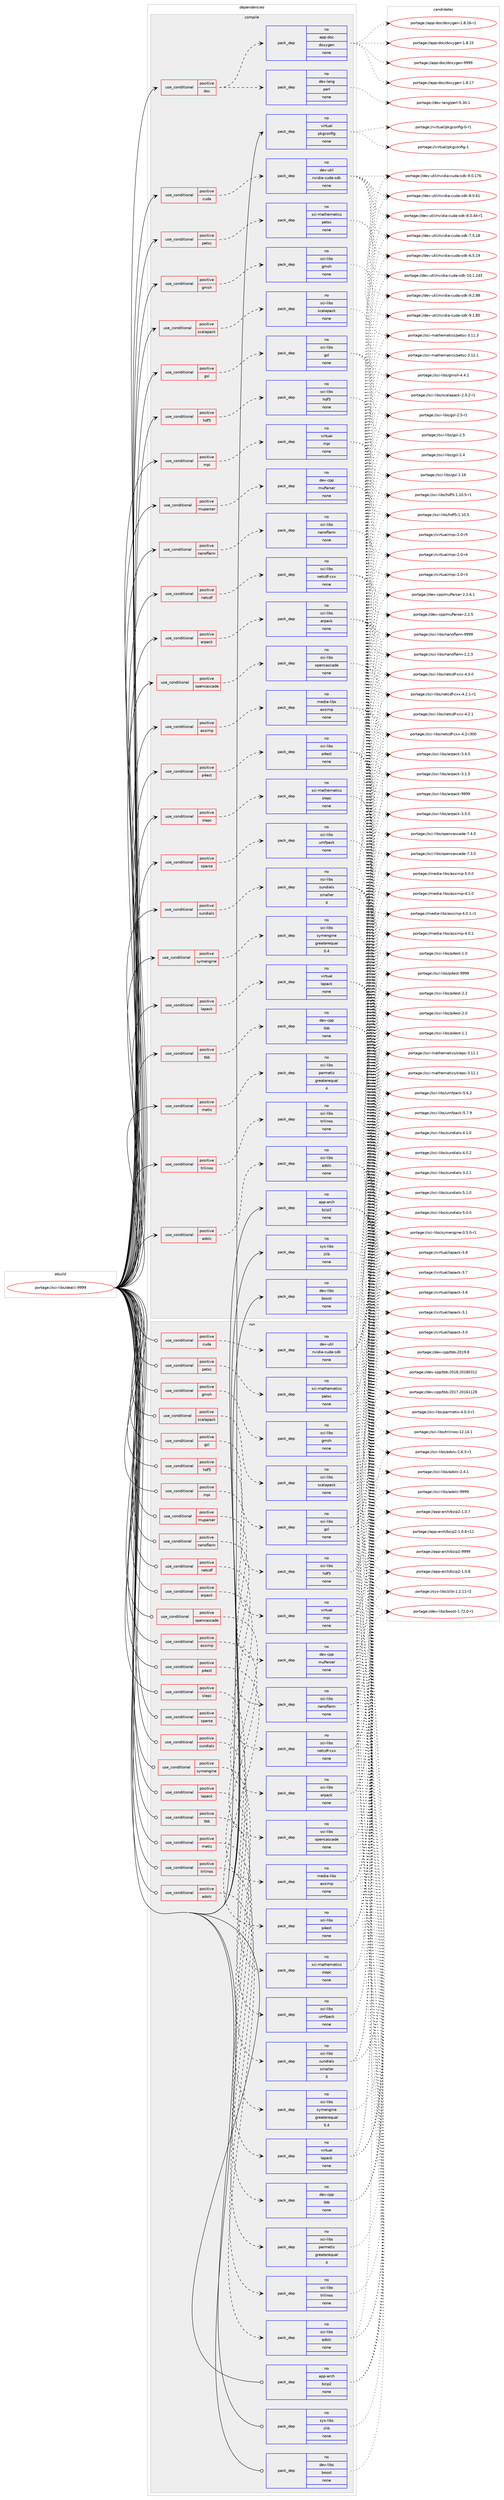 digraph prolog {

# *************
# Graph options
# *************

newrank=true;
concentrate=true;
compound=true;
graph [rankdir=LR,fontname=Helvetica,fontsize=10,ranksep=1.5];#, ranksep=2.5, nodesep=0.2];
edge  [arrowhead=vee];
node  [fontname=Helvetica,fontsize=10];

# **********
# The ebuild
# **********

subgraph cluster_leftcol {
color=gray;
rank=same;
label=<<i>ebuild</i>>;
id [label="portage://sci-libs/dealii-9999", color=red, width=4, href="../sci-libs/dealii-9999.svg"];
}

# ****************
# The dependencies
# ****************

subgraph cluster_midcol {
color=gray;
label=<<i>dependencies</i>>;
subgraph cluster_compile {
fillcolor="#eeeeee";
style=filled;
label=<<i>compile</i>>;
subgraph cond7165 {
dependency39392 [label=<<TABLE BORDER="0" CELLBORDER="1" CELLSPACING="0" CELLPADDING="4"><TR><TD ROWSPAN="3" CELLPADDING="10">use_conditional</TD></TR><TR><TD>positive</TD></TR><TR><TD>adolc</TD></TR></TABLE>>, shape=none, color=red];
subgraph pack31370 {
dependency39393 [label=<<TABLE BORDER="0" CELLBORDER="1" CELLSPACING="0" CELLPADDING="4" WIDTH="220"><TR><TD ROWSPAN="6" CELLPADDING="30">pack_dep</TD></TR><TR><TD WIDTH="110">no</TD></TR><TR><TD>sci-libs</TD></TR><TR><TD>adolc</TD></TR><TR><TD>none</TD></TR><TR><TD></TD></TR></TABLE>>, shape=none, color=blue];
}
dependency39392:e -> dependency39393:w [weight=20,style="dashed",arrowhead="vee"];
}
id:e -> dependency39392:w [weight=20,style="solid",arrowhead="vee"];
subgraph cond7166 {
dependency39394 [label=<<TABLE BORDER="0" CELLBORDER="1" CELLSPACING="0" CELLPADDING="4"><TR><TD ROWSPAN="3" CELLPADDING="10">use_conditional</TD></TR><TR><TD>positive</TD></TR><TR><TD>arpack</TD></TR></TABLE>>, shape=none, color=red];
subgraph pack31371 {
dependency39395 [label=<<TABLE BORDER="0" CELLBORDER="1" CELLSPACING="0" CELLPADDING="4" WIDTH="220"><TR><TD ROWSPAN="6" CELLPADDING="30">pack_dep</TD></TR><TR><TD WIDTH="110">no</TD></TR><TR><TD>sci-libs</TD></TR><TR><TD>arpack</TD></TR><TR><TD>none</TD></TR><TR><TD></TD></TR></TABLE>>, shape=none, color=blue];
}
dependency39394:e -> dependency39395:w [weight=20,style="dashed",arrowhead="vee"];
}
id:e -> dependency39394:w [weight=20,style="solid",arrowhead="vee"];
subgraph cond7167 {
dependency39396 [label=<<TABLE BORDER="0" CELLBORDER="1" CELLSPACING="0" CELLPADDING="4"><TR><TD ROWSPAN="3" CELLPADDING="10">use_conditional</TD></TR><TR><TD>positive</TD></TR><TR><TD>assimp</TD></TR></TABLE>>, shape=none, color=red];
subgraph pack31372 {
dependency39397 [label=<<TABLE BORDER="0" CELLBORDER="1" CELLSPACING="0" CELLPADDING="4" WIDTH="220"><TR><TD ROWSPAN="6" CELLPADDING="30">pack_dep</TD></TR><TR><TD WIDTH="110">no</TD></TR><TR><TD>media-libs</TD></TR><TR><TD>assimp</TD></TR><TR><TD>none</TD></TR><TR><TD></TD></TR></TABLE>>, shape=none, color=blue];
}
dependency39396:e -> dependency39397:w [weight=20,style="dashed",arrowhead="vee"];
}
id:e -> dependency39396:w [weight=20,style="solid",arrowhead="vee"];
subgraph cond7168 {
dependency39398 [label=<<TABLE BORDER="0" CELLBORDER="1" CELLSPACING="0" CELLPADDING="4"><TR><TD ROWSPAN="3" CELLPADDING="10">use_conditional</TD></TR><TR><TD>positive</TD></TR><TR><TD>cuda</TD></TR></TABLE>>, shape=none, color=red];
subgraph pack31373 {
dependency39399 [label=<<TABLE BORDER="0" CELLBORDER="1" CELLSPACING="0" CELLPADDING="4" WIDTH="220"><TR><TD ROWSPAN="6" CELLPADDING="30">pack_dep</TD></TR><TR><TD WIDTH="110">no</TD></TR><TR><TD>dev-util</TD></TR><TR><TD>nvidia-cuda-sdk</TD></TR><TR><TD>none</TD></TR><TR><TD></TD></TR></TABLE>>, shape=none, color=blue];
}
dependency39398:e -> dependency39399:w [weight=20,style="dashed",arrowhead="vee"];
}
id:e -> dependency39398:w [weight=20,style="solid",arrowhead="vee"];
subgraph cond7169 {
dependency39400 [label=<<TABLE BORDER="0" CELLBORDER="1" CELLSPACING="0" CELLPADDING="4"><TR><TD ROWSPAN="3" CELLPADDING="10">use_conditional</TD></TR><TR><TD>positive</TD></TR><TR><TD>doc</TD></TR></TABLE>>, shape=none, color=red];
subgraph pack31374 {
dependency39401 [label=<<TABLE BORDER="0" CELLBORDER="1" CELLSPACING="0" CELLPADDING="4" WIDTH="220"><TR><TD ROWSPAN="6" CELLPADDING="30">pack_dep</TD></TR><TR><TD WIDTH="110">no</TD></TR><TR><TD>app-doc</TD></TR><TR><TD>doxygen</TD></TR><TR><TD>none</TD></TR><TR><TD></TD></TR></TABLE>>, shape=none, color=blue];
}
dependency39400:e -> dependency39401:w [weight=20,style="dashed",arrowhead="vee"];
subgraph pack31375 {
dependency39402 [label=<<TABLE BORDER="0" CELLBORDER="1" CELLSPACING="0" CELLPADDING="4" WIDTH="220"><TR><TD ROWSPAN="6" CELLPADDING="30">pack_dep</TD></TR><TR><TD WIDTH="110">no</TD></TR><TR><TD>dev-lang</TD></TR><TR><TD>perl</TD></TR><TR><TD>none</TD></TR><TR><TD></TD></TR></TABLE>>, shape=none, color=blue];
}
dependency39400:e -> dependency39402:w [weight=20,style="dashed",arrowhead="vee"];
}
id:e -> dependency39400:w [weight=20,style="solid",arrowhead="vee"];
subgraph cond7170 {
dependency39403 [label=<<TABLE BORDER="0" CELLBORDER="1" CELLSPACING="0" CELLPADDING="4"><TR><TD ROWSPAN="3" CELLPADDING="10">use_conditional</TD></TR><TR><TD>positive</TD></TR><TR><TD>gmsh</TD></TR></TABLE>>, shape=none, color=red];
subgraph pack31376 {
dependency39404 [label=<<TABLE BORDER="0" CELLBORDER="1" CELLSPACING="0" CELLPADDING="4" WIDTH="220"><TR><TD ROWSPAN="6" CELLPADDING="30">pack_dep</TD></TR><TR><TD WIDTH="110">no</TD></TR><TR><TD>sci-libs</TD></TR><TR><TD>gmsh</TD></TR><TR><TD>none</TD></TR><TR><TD></TD></TR></TABLE>>, shape=none, color=blue];
}
dependency39403:e -> dependency39404:w [weight=20,style="dashed",arrowhead="vee"];
}
id:e -> dependency39403:w [weight=20,style="solid",arrowhead="vee"];
subgraph cond7171 {
dependency39405 [label=<<TABLE BORDER="0" CELLBORDER="1" CELLSPACING="0" CELLPADDING="4"><TR><TD ROWSPAN="3" CELLPADDING="10">use_conditional</TD></TR><TR><TD>positive</TD></TR><TR><TD>gsl</TD></TR></TABLE>>, shape=none, color=red];
subgraph pack31377 {
dependency39406 [label=<<TABLE BORDER="0" CELLBORDER="1" CELLSPACING="0" CELLPADDING="4" WIDTH="220"><TR><TD ROWSPAN="6" CELLPADDING="30">pack_dep</TD></TR><TR><TD WIDTH="110">no</TD></TR><TR><TD>sci-libs</TD></TR><TR><TD>gsl</TD></TR><TR><TD>none</TD></TR><TR><TD></TD></TR></TABLE>>, shape=none, color=blue];
}
dependency39405:e -> dependency39406:w [weight=20,style="dashed",arrowhead="vee"];
}
id:e -> dependency39405:w [weight=20,style="solid",arrowhead="vee"];
subgraph cond7172 {
dependency39407 [label=<<TABLE BORDER="0" CELLBORDER="1" CELLSPACING="0" CELLPADDING="4"><TR><TD ROWSPAN="3" CELLPADDING="10">use_conditional</TD></TR><TR><TD>positive</TD></TR><TR><TD>hdf5</TD></TR></TABLE>>, shape=none, color=red];
subgraph pack31378 {
dependency39408 [label=<<TABLE BORDER="0" CELLBORDER="1" CELLSPACING="0" CELLPADDING="4" WIDTH="220"><TR><TD ROWSPAN="6" CELLPADDING="30">pack_dep</TD></TR><TR><TD WIDTH="110">no</TD></TR><TR><TD>sci-libs</TD></TR><TR><TD>hdf5</TD></TR><TR><TD>none</TD></TR><TR><TD></TD></TR></TABLE>>, shape=none, color=blue];
}
dependency39407:e -> dependency39408:w [weight=20,style="dashed",arrowhead="vee"];
}
id:e -> dependency39407:w [weight=20,style="solid",arrowhead="vee"];
subgraph cond7173 {
dependency39409 [label=<<TABLE BORDER="0" CELLBORDER="1" CELLSPACING="0" CELLPADDING="4"><TR><TD ROWSPAN="3" CELLPADDING="10">use_conditional</TD></TR><TR><TD>positive</TD></TR><TR><TD>lapack</TD></TR></TABLE>>, shape=none, color=red];
subgraph pack31379 {
dependency39410 [label=<<TABLE BORDER="0" CELLBORDER="1" CELLSPACING="0" CELLPADDING="4" WIDTH="220"><TR><TD ROWSPAN="6" CELLPADDING="30">pack_dep</TD></TR><TR><TD WIDTH="110">no</TD></TR><TR><TD>virtual</TD></TR><TR><TD>lapack</TD></TR><TR><TD>none</TD></TR><TR><TD></TD></TR></TABLE>>, shape=none, color=blue];
}
dependency39409:e -> dependency39410:w [weight=20,style="dashed",arrowhead="vee"];
}
id:e -> dependency39409:w [weight=20,style="solid",arrowhead="vee"];
subgraph cond7174 {
dependency39411 [label=<<TABLE BORDER="0" CELLBORDER="1" CELLSPACING="0" CELLPADDING="4"><TR><TD ROWSPAN="3" CELLPADDING="10">use_conditional</TD></TR><TR><TD>positive</TD></TR><TR><TD>metis</TD></TR></TABLE>>, shape=none, color=red];
subgraph pack31380 {
dependency39412 [label=<<TABLE BORDER="0" CELLBORDER="1" CELLSPACING="0" CELLPADDING="4" WIDTH="220"><TR><TD ROWSPAN="6" CELLPADDING="30">pack_dep</TD></TR><TR><TD WIDTH="110">no</TD></TR><TR><TD>sci-libs</TD></TR><TR><TD>parmetis</TD></TR><TR><TD>greaterequal</TD></TR><TR><TD>4</TD></TR></TABLE>>, shape=none, color=blue];
}
dependency39411:e -> dependency39412:w [weight=20,style="dashed",arrowhead="vee"];
}
id:e -> dependency39411:w [weight=20,style="solid",arrowhead="vee"];
subgraph cond7175 {
dependency39413 [label=<<TABLE BORDER="0" CELLBORDER="1" CELLSPACING="0" CELLPADDING="4"><TR><TD ROWSPAN="3" CELLPADDING="10">use_conditional</TD></TR><TR><TD>positive</TD></TR><TR><TD>mpi</TD></TR></TABLE>>, shape=none, color=red];
subgraph pack31381 {
dependency39414 [label=<<TABLE BORDER="0" CELLBORDER="1" CELLSPACING="0" CELLPADDING="4" WIDTH="220"><TR><TD ROWSPAN="6" CELLPADDING="30">pack_dep</TD></TR><TR><TD WIDTH="110">no</TD></TR><TR><TD>virtual</TD></TR><TR><TD>mpi</TD></TR><TR><TD>none</TD></TR><TR><TD></TD></TR></TABLE>>, shape=none, color=blue];
}
dependency39413:e -> dependency39414:w [weight=20,style="dashed",arrowhead="vee"];
}
id:e -> dependency39413:w [weight=20,style="solid",arrowhead="vee"];
subgraph cond7176 {
dependency39415 [label=<<TABLE BORDER="0" CELLBORDER="1" CELLSPACING="0" CELLPADDING="4"><TR><TD ROWSPAN="3" CELLPADDING="10">use_conditional</TD></TR><TR><TD>positive</TD></TR><TR><TD>muparser</TD></TR></TABLE>>, shape=none, color=red];
subgraph pack31382 {
dependency39416 [label=<<TABLE BORDER="0" CELLBORDER="1" CELLSPACING="0" CELLPADDING="4" WIDTH="220"><TR><TD ROWSPAN="6" CELLPADDING="30">pack_dep</TD></TR><TR><TD WIDTH="110">no</TD></TR><TR><TD>dev-cpp</TD></TR><TR><TD>muParser</TD></TR><TR><TD>none</TD></TR><TR><TD></TD></TR></TABLE>>, shape=none, color=blue];
}
dependency39415:e -> dependency39416:w [weight=20,style="dashed",arrowhead="vee"];
}
id:e -> dependency39415:w [weight=20,style="solid",arrowhead="vee"];
subgraph cond7177 {
dependency39417 [label=<<TABLE BORDER="0" CELLBORDER="1" CELLSPACING="0" CELLPADDING="4"><TR><TD ROWSPAN="3" CELLPADDING="10">use_conditional</TD></TR><TR><TD>positive</TD></TR><TR><TD>nanoflann</TD></TR></TABLE>>, shape=none, color=red];
subgraph pack31383 {
dependency39418 [label=<<TABLE BORDER="0" CELLBORDER="1" CELLSPACING="0" CELLPADDING="4" WIDTH="220"><TR><TD ROWSPAN="6" CELLPADDING="30">pack_dep</TD></TR><TR><TD WIDTH="110">no</TD></TR><TR><TD>sci-libs</TD></TR><TR><TD>nanoflann</TD></TR><TR><TD>none</TD></TR><TR><TD></TD></TR></TABLE>>, shape=none, color=blue];
}
dependency39417:e -> dependency39418:w [weight=20,style="dashed",arrowhead="vee"];
}
id:e -> dependency39417:w [weight=20,style="solid",arrowhead="vee"];
subgraph cond7178 {
dependency39419 [label=<<TABLE BORDER="0" CELLBORDER="1" CELLSPACING="0" CELLPADDING="4"><TR><TD ROWSPAN="3" CELLPADDING="10">use_conditional</TD></TR><TR><TD>positive</TD></TR><TR><TD>netcdf</TD></TR></TABLE>>, shape=none, color=red];
subgraph pack31384 {
dependency39420 [label=<<TABLE BORDER="0" CELLBORDER="1" CELLSPACING="0" CELLPADDING="4" WIDTH="220"><TR><TD ROWSPAN="6" CELLPADDING="30">pack_dep</TD></TR><TR><TD WIDTH="110">no</TD></TR><TR><TD>sci-libs</TD></TR><TR><TD>netcdf-cxx</TD></TR><TR><TD>none</TD></TR><TR><TD></TD></TR></TABLE>>, shape=none, color=blue];
}
dependency39419:e -> dependency39420:w [weight=20,style="dashed",arrowhead="vee"];
}
id:e -> dependency39419:w [weight=20,style="solid",arrowhead="vee"];
subgraph cond7179 {
dependency39421 [label=<<TABLE BORDER="0" CELLBORDER="1" CELLSPACING="0" CELLPADDING="4"><TR><TD ROWSPAN="3" CELLPADDING="10">use_conditional</TD></TR><TR><TD>positive</TD></TR><TR><TD>opencascade</TD></TR></TABLE>>, shape=none, color=red];
subgraph pack31385 {
dependency39422 [label=<<TABLE BORDER="0" CELLBORDER="1" CELLSPACING="0" CELLPADDING="4" WIDTH="220"><TR><TD ROWSPAN="6" CELLPADDING="30">pack_dep</TD></TR><TR><TD WIDTH="110">no</TD></TR><TR><TD>sci-libs</TD></TR><TR><TD>opencascade</TD></TR><TR><TD>none</TD></TR><TR><TD></TD></TR></TABLE>>, shape=none, color=blue];
}
dependency39421:e -> dependency39422:w [weight=20,style="dashed",arrowhead="vee"];
}
id:e -> dependency39421:w [weight=20,style="solid",arrowhead="vee"];
subgraph cond7180 {
dependency39423 [label=<<TABLE BORDER="0" CELLBORDER="1" CELLSPACING="0" CELLPADDING="4"><TR><TD ROWSPAN="3" CELLPADDING="10">use_conditional</TD></TR><TR><TD>positive</TD></TR><TR><TD>p4est</TD></TR></TABLE>>, shape=none, color=red];
subgraph pack31386 {
dependency39424 [label=<<TABLE BORDER="0" CELLBORDER="1" CELLSPACING="0" CELLPADDING="4" WIDTH="220"><TR><TD ROWSPAN="6" CELLPADDING="30">pack_dep</TD></TR><TR><TD WIDTH="110">no</TD></TR><TR><TD>sci-libs</TD></TR><TR><TD>p4est</TD></TR><TR><TD>none</TD></TR><TR><TD></TD></TR></TABLE>>, shape=none, color=blue];
}
dependency39423:e -> dependency39424:w [weight=20,style="dashed",arrowhead="vee"];
}
id:e -> dependency39423:w [weight=20,style="solid",arrowhead="vee"];
subgraph cond7181 {
dependency39425 [label=<<TABLE BORDER="0" CELLBORDER="1" CELLSPACING="0" CELLPADDING="4"><TR><TD ROWSPAN="3" CELLPADDING="10">use_conditional</TD></TR><TR><TD>positive</TD></TR><TR><TD>petsc</TD></TR></TABLE>>, shape=none, color=red];
subgraph pack31387 {
dependency39426 [label=<<TABLE BORDER="0" CELLBORDER="1" CELLSPACING="0" CELLPADDING="4" WIDTH="220"><TR><TD ROWSPAN="6" CELLPADDING="30">pack_dep</TD></TR><TR><TD WIDTH="110">no</TD></TR><TR><TD>sci-mathematics</TD></TR><TR><TD>petsc</TD></TR><TR><TD>none</TD></TR><TR><TD></TD></TR></TABLE>>, shape=none, color=blue];
}
dependency39425:e -> dependency39426:w [weight=20,style="dashed",arrowhead="vee"];
}
id:e -> dependency39425:w [weight=20,style="solid",arrowhead="vee"];
subgraph cond7182 {
dependency39427 [label=<<TABLE BORDER="0" CELLBORDER="1" CELLSPACING="0" CELLPADDING="4"><TR><TD ROWSPAN="3" CELLPADDING="10">use_conditional</TD></TR><TR><TD>positive</TD></TR><TR><TD>scalapack</TD></TR></TABLE>>, shape=none, color=red];
subgraph pack31388 {
dependency39428 [label=<<TABLE BORDER="0" CELLBORDER="1" CELLSPACING="0" CELLPADDING="4" WIDTH="220"><TR><TD ROWSPAN="6" CELLPADDING="30">pack_dep</TD></TR><TR><TD WIDTH="110">no</TD></TR><TR><TD>sci-libs</TD></TR><TR><TD>scalapack</TD></TR><TR><TD>none</TD></TR><TR><TD></TD></TR></TABLE>>, shape=none, color=blue];
}
dependency39427:e -> dependency39428:w [weight=20,style="dashed",arrowhead="vee"];
}
id:e -> dependency39427:w [weight=20,style="solid",arrowhead="vee"];
subgraph cond7183 {
dependency39429 [label=<<TABLE BORDER="0" CELLBORDER="1" CELLSPACING="0" CELLPADDING="4"><TR><TD ROWSPAN="3" CELLPADDING="10">use_conditional</TD></TR><TR><TD>positive</TD></TR><TR><TD>slepc</TD></TR></TABLE>>, shape=none, color=red];
subgraph pack31389 {
dependency39430 [label=<<TABLE BORDER="0" CELLBORDER="1" CELLSPACING="0" CELLPADDING="4" WIDTH="220"><TR><TD ROWSPAN="6" CELLPADDING="30">pack_dep</TD></TR><TR><TD WIDTH="110">no</TD></TR><TR><TD>sci-mathematics</TD></TR><TR><TD>slepc</TD></TR><TR><TD>none</TD></TR><TR><TD></TD></TR></TABLE>>, shape=none, color=blue];
}
dependency39429:e -> dependency39430:w [weight=20,style="dashed",arrowhead="vee"];
}
id:e -> dependency39429:w [weight=20,style="solid",arrowhead="vee"];
subgraph cond7184 {
dependency39431 [label=<<TABLE BORDER="0" CELLBORDER="1" CELLSPACING="0" CELLPADDING="4"><TR><TD ROWSPAN="3" CELLPADDING="10">use_conditional</TD></TR><TR><TD>positive</TD></TR><TR><TD>sparse</TD></TR></TABLE>>, shape=none, color=red];
subgraph pack31390 {
dependency39432 [label=<<TABLE BORDER="0" CELLBORDER="1" CELLSPACING="0" CELLPADDING="4" WIDTH="220"><TR><TD ROWSPAN="6" CELLPADDING="30">pack_dep</TD></TR><TR><TD WIDTH="110">no</TD></TR><TR><TD>sci-libs</TD></TR><TR><TD>umfpack</TD></TR><TR><TD>none</TD></TR><TR><TD></TD></TR></TABLE>>, shape=none, color=blue];
}
dependency39431:e -> dependency39432:w [weight=20,style="dashed",arrowhead="vee"];
}
id:e -> dependency39431:w [weight=20,style="solid",arrowhead="vee"];
subgraph cond7185 {
dependency39433 [label=<<TABLE BORDER="0" CELLBORDER="1" CELLSPACING="0" CELLPADDING="4"><TR><TD ROWSPAN="3" CELLPADDING="10">use_conditional</TD></TR><TR><TD>positive</TD></TR><TR><TD>sundials</TD></TR></TABLE>>, shape=none, color=red];
subgraph pack31391 {
dependency39434 [label=<<TABLE BORDER="0" CELLBORDER="1" CELLSPACING="0" CELLPADDING="4" WIDTH="220"><TR><TD ROWSPAN="6" CELLPADDING="30">pack_dep</TD></TR><TR><TD WIDTH="110">no</TD></TR><TR><TD>sci-libs</TD></TR><TR><TD>sundials</TD></TR><TR><TD>smaller</TD></TR><TR><TD>4</TD></TR></TABLE>>, shape=none, color=blue];
}
dependency39433:e -> dependency39434:w [weight=20,style="dashed",arrowhead="vee"];
}
id:e -> dependency39433:w [weight=20,style="solid",arrowhead="vee"];
subgraph cond7186 {
dependency39435 [label=<<TABLE BORDER="0" CELLBORDER="1" CELLSPACING="0" CELLPADDING="4"><TR><TD ROWSPAN="3" CELLPADDING="10">use_conditional</TD></TR><TR><TD>positive</TD></TR><TR><TD>symengine</TD></TR></TABLE>>, shape=none, color=red];
subgraph pack31392 {
dependency39436 [label=<<TABLE BORDER="0" CELLBORDER="1" CELLSPACING="0" CELLPADDING="4" WIDTH="220"><TR><TD ROWSPAN="6" CELLPADDING="30">pack_dep</TD></TR><TR><TD WIDTH="110">no</TD></TR><TR><TD>sci-libs</TD></TR><TR><TD>symengine</TD></TR><TR><TD>greaterequal</TD></TR><TR><TD>0.4</TD></TR></TABLE>>, shape=none, color=blue];
}
dependency39435:e -> dependency39436:w [weight=20,style="dashed",arrowhead="vee"];
}
id:e -> dependency39435:w [weight=20,style="solid",arrowhead="vee"];
subgraph cond7187 {
dependency39437 [label=<<TABLE BORDER="0" CELLBORDER="1" CELLSPACING="0" CELLPADDING="4"><TR><TD ROWSPAN="3" CELLPADDING="10">use_conditional</TD></TR><TR><TD>positive</TD></TR><TR><TD>tbb</TD></TR></TABLE>>, shape=none, color=red];
subgraph pack31393 {
dependency39438 [label=<<TABLE BORDER="0" CELLBORDER="1" CELLSPACING="0" CELLPADDING="4" WIDTH="220"><TR><TD ROWSPAN="6" CELLPADDING="30">pack_dep</TD></TR><TR><TD WIDTH="110">no</TD></TR><TR><TD>dev-cpp</TD></TR><TR><TD>tbb</TD></TR><TR><TD>none</TD></TR><TR><TD></TD></TR></TABLE>>, shape=none, color=blue];
}
dependency39437:e -> dependency39438:w [weight=20,style="dashed",arrowhead="vee"];
}
id:e -> dependency39437:w [weight=20,style="solid",arrowhead="vee"];
subgraph cond7188 {
dependency39439 [label=<<TABLE BORDER="0" CELLBORDER="1" CELLSPACING="0" CELLPADDING="4"><TR><TD ROWSPAN="3" CELLPADDING="10">use_conditional</TD></TR><TR><TD>positive</TD></TR><TR><TD>trilinos</TD></TR></TABLE>>, shape=none, color=red];
subgraph pack31394 {
dependency39440 [label=<<TABLE BORDER="0" CELLBORDER="1" CELLSPACING="0" CELLPADDING="4" WIDTH="220"><TR><TD ROWSPAN="6" CELLPADDING="30">pack_dep</TD></TR><TR><TD WIDTH="110">no</TD></TR><TR><TD>sci-libs</TD></TR><TR><TD>trilinos</TD></TR><TR><TD>none</TD></TR><TR><TD></TD></TR></TABLE>>, shape=none, color=blue];
}
dependency39439:e -> dependency39440:w [weight=20,style="dashed",arrowhead="vee"];
}
id:e -> dependency39439:w [weight=20,style="solid",arrowhead="vee"];
subgraph pack31395 {
dependency39441 [label=<<TABLE BORDER="0" CELLBORDER="1" CELLSPACING="0" CELLPADDING="4" WIDTH="220"><TR><TD ROWSPAN="6" CELLPADDING="30">pack_dep</TD></TR><TR><TD WIDTH="110">no</TD></TR><TR><TD>app-arch</TD></TR><TR><TD>bzip2</TD></TR><TR><TD>none</TD></TR><TR><TD></TD></TR></TABLE>>, shape=none, color=blue];
}
id:e -> dependency39441:w [weight=20,style="solid",arrowhead="vee"];
subgraph pack31396 {
dependency39442 [label=<<TABLE BORDER="0" CELLBORDER="1" CELLSPACING="0" CELLPADDING="4" WIDTH="220"><TR><TD ROWSPAN="6" CELLPADDING="30">pack_dep</TD></TR><TR><TD WIDTH="110">no</TD></TR><TR><TD>dev-libs</TD></TR><TR><TD>boost</TD></TR><TR><TD>none</TD></TR><TR><TD></TD></TR></TABLE>>, shape=none, color=blue];
}
id:e -> dependency39442:w [weight=20,style="solid",arrowhead="vee"];
subgraph pack31397 {
dependency39443 [label=<<TABLE BORDER="0" CELLBORDER="1" CELLSPACING="0" CELLPADDING="4" WIDTH="220"><TR><TD ROWSPAN="6" CELLPADDING="30">pack_dep</TD></TR><TR><TD WIDTH="110">no</TD></TR><TR><TD>sys-libs</TD></TR><TR><TD>zlib</TD></TR><TR><TD>none</TD></TR><TR><TD></TD></TR></TABLE>>, shape=none, color=blue];
}
id:e -> dependency39443:w [weight=20,style="solid",arrowhead="vee"];
subgraph pack31398 {
dependency39444 [label=<<TABLE BORDER="0" CELLBORDER="1" CELLSPACING="0" CELLPADDING="4" WIDTH="220"><TR><TD ROWSPAN="6" CELLPADDING="30">pack_dep</TD></TR><TR><TD WIDTH="110">no</TD></TR><TR><TD>virtual</TD></TR><TR><TD>pkgconfig</TD></TR><TR><TD>none</TD></TR><TR><TD></TD></TR></TABLE>>, shape=none, color=blue];
}
id:e -> dependency39444:w [weight=20,style="solid",arrowhead="vee"];
}
subgraph cluster_compileandrun {
fillcolor="#eeeeee";
style=filled;
label=<<i>compile and run</i>>;
}
subgraph cluster_run {
fillcolor="#eeeeee";
style=filled;
label=<<i>run</i>>;
subgraph cond7189 {
dependency39445 [label=<<TABLE BORDER="0" CELLBORDER="1" CELLSPACING="0" CELLPADDING="4"><TR><TD ROWSPAN="3" CELLPADDING="10">use_conditional</TD></TR><TR><TD>positive</TD></TR><TR><TD>adolc</TD></TR></TABLE>>, shape=none, color=red];
subgraph pack31399 {
dependency39446 [label=<<TABLE BORDER="0" CELLBORDER="1" CELLSPACING="0" CELLPADDING="4" WIDTH="220"><TR><TD ROWSPAN="6" CELLPADDING="30">pack_dep</TD></TR><TR><TD WIDTH="110">no</TD></TR><TR><TD>sci-libs</TD></TR><TR><TD>adolc</TD></TR><TR><TD>none</TD></TR><TR><TD></TD></TR></TABLE>>, shape=none, color=blue];
}
dependency39445:e -> dependency39446:w [weight=20,style="dashed",arrowhead="vee"];
}
id:e -> dependency39445:w [weight=20,style="solid",arrowhead="odot"];
subgraph cond7190 {
dependency39447 [label=<<TABLE BORDER="0" CELLBORDER="1" CELLSPACING="0" CELLPADDING="4"><TR><TD ROWSPAN="3" CELLPADDING="10">use_conditional</TD></TR><TR><TD>positive</TD></TR><TR><TD>arpack</TD></TR></TABLE>>, shape=none, color=red];
subgraph pack31400 {
dependency39448 [label=<<TABLE BORDER="0" CELLBORDER="1" CELLSPACING="0" CELLPADDING="4" WIDTH="220"><TR><TD ROWSPAN="6" CELLPADDING="30">pack_dep</TD></TR><TR><TD WIDTH="110">no</TD></TR><TR><TD>sci-libs</TD></TR><TR><TD>arpack</TD></TR><TR><TD>none</TD></TR><TR><TD></TD></TR></TABLE>>, shape=none, color=blue];
}
dependency39447:e -> dependency39448:w [weight=20,style="dashed",arrowhead="vee"];
}
id:e -> dependency39447:w [weight=20,style="solid",arrowhead="odot"];
subgraph cond7191 {
dependency39449 [label=<<TABLE BORDER="0" CELLBORDER="1" CELLSPACING="0" CELLPADDING="4"><TR><TD ROWSPAN="3" CELLPADDING="10">use_conditional</TD></TR><TR><TD>positive</TD></TR><TR><TD>assimp</TD></TR></TABLE>>, shape=none, color=red];
subgraph pack31401 {
dependency39450 [label=<<TABLE BORDER="0" CELLBORDER="1" CELLSPACING="0" CELLPADDING="4" WIDTH="220"><TR><TD ROWSPAN="6" CELLPADDING="30">pack_dep</TD></TR><TR><TD WIDTH="110">no</TD></TR><TR><TD>media-libs</TD></TR><TR><TD>assimp</TD></TR><TR><TD>none</TD></TR><TR><TD></TD></TR></TABLE>>, shape=none, color=blue];
}
dependency39449:e -> dependency39450:w [weight=20,style="dashed",arrowhead="vee"];
}
id:e -> dependency39449:w [weight=20,style="solid",arrowhead="odot"];
subgraph cond7192 {
dependency39451 [label=<<TABLE BORDER="0" CELLBORDER="1" CELLSPACING="0" CELLPADDING="4"><TR><TD ROWSPAN="3" CELLPADDING="10">use_conditional</TD></TR><TR><TD>positive</TD></TR><TR><TD>cuda</TD></TR></TABLE>>, shape=none, color=red];
subgraph pack31402 {
dependency39452 [label=<<TABLE BORDER="0" CELLBORDER="1" CELLSPACING="0" CELLPADDING="4" WIDTH="220"><TR><TD ROWSPAN="6" CELLPADDING="30">pack_dep</TD></TR><TR><TD WIDTH="110">no</TD></TR><TR><TD>dev-util</TD></TR><TR><TD>nvidia-cuda-sdk</TD></TR><TR><TD>none</TD></TR><TR><TD></TD></TR></TABLE>>, shape=none, color=blue];
}
dependency39451:e -> dependency39452:w [weight=20,style="dashed",arrowhead="vee"];
}
id:e -> dependency39451:w [weight=20,style="solid",arrowhead="odot"];
subgraph cond7193 {
dependency39453 [label=<<TABLE BORDER="0" CELLBORDER="1" CELLSPACING="0" CELLPADDING="4"><TR><TD ROWSPAN="3" CELLPADDING="10">use_conditional</TD></TR><TR><TD>positive</TD></TR><TR><TD>gmsh</TD></TR></TABLE>>, shape=none, color=red];
subgraph pack31403 {
dependency39454 [label=<<TABLE BORDER="0" CELLBORDER="1" CELLSPACING="0" CELLPADDING="4" WIDTH="220"><TR><TD ROWSPAN="6" CELLPADDING="30">pack_dep</TD></TR><TR><TD WIDTH="110">no</TD></TR><TR><TD>sci-libs</TD></TR><TR><TD>gmsh</TD></TR><TR><TD>none</TD></TR><TR><TD></TD></TR></TABLE>>, shape=none, color=blue];
}
dependency39453:e -> dependency39454:w [weight=20,style="dashed",arrowhead="vee"];
}
id:e -> dependency39453:w [weight=20,style="solid",arrowhead="odot"];
subgraph cond7194 {
dependency39455 [label=<<TABLE BORDER="0" CELLBORDER="1" CELLSPACING="0" CELLPADDING="4"><TR><TD ROWSPAN="3" CELLPADDING="10">use_conditional</TD></TR><TR><TD>positive</TD></TR><TR><TD>gsl</TD></TR></TABLE>>, shape=none, color=red];
subgraph pack31404 {
dependency39456 [label=<<TABLE BORDER="0" CELLBORDER="1" CELLSPACING="0" CELLPADDING="4" WIDTH="220"><TR><TD ROWSPAN="6" CELLPADDING="30">pack_dep</TD></TR><TR><TD WIDTH="110">no</TD></TR><TR><TD>sci-libs</TD></TR><TR><TD>gsl</TD></TR><TR><TD>none</TD></TR><TR><TD></TD></TR></TABLE>>, shape=none, color=blue];
}
dependency39455:e -> dependency39456:w [weight=20,style="dashed",arrowhead="vee"];
}
id:e -> dependency39455:w [weight=20,style="solid",arrowhead="odot"];
subgraph cond7195 {
dependency39457 [label=<<TABLE BORDER="0" CELLBORDER="1" CELLSPACING="0" CELLPADDING="4"><TR><TD ROWSPAN="3" CELLPADDING="10">use_conditional</TD></TR><TR><TD>positive</TD></TR><TR><TD>hdf5</TD></TR></TABLE>>, shape=none, color=red];
subgraph pack31405 {
dependency39458 [label=<<TABLE BORDER="0" CELLBORDER="1" CELLSPACING="0" CELLPADDING="4" WIDTH="220"><TR><TD ROWSPAN="6" CELLPADDING="30">pack_dep</TD></TR><TR><TD WIDTH="110">no</TD></TR><TR><TD>sci-libs</TD></TR><TR><TD>hdf5</TD></TR><TR><TD>none</TD></TR><TR><TD></TD></TR></TABLE>>, shape=none, color=blue];
}
dependency39457:e -> dependency39458:w [weight=20,style="dashed",arrowhead="vee"];
}
id:e -> dependency39457:w [weight=20,style="solid",arrowhead="odot"];
subgraph cond7196 {
dependency39459 [label=<<TABLE BORDER="0" CELLBORDER="1" CELLSPACING="0" CELLPADDING="4"><TR><TD ROWSPAN="3" CELLPADDING="10">use_conditional</TD></TR><TR><TD>positive</TD></TR><TR><TD>lapack</TD></TR></TABLE>>, shape=none, color=red];
subgraph pack31406 {
dependency39460 [label=<<TABLE BORDER="0" CELLBORDER="1" CELLSPACING="0" CELLPADDING="4" WIDTH="220"><TR><TD ROWSPAN="6" CELLPADDING="30">pack_dep</TD></TR><TR><TD WIDTH="110">no</TD></TR><TR><TD>virtual</TD></TR><TR><TD>lapack</TD></TR><TR><TD>none</TD></TR><TR><TD></TD></TR></TABLE>>, shape=none, color=blue];
}
dependency39459:e -> dependency39460:w [weight=20,style="dashed",arrowhead="vee"];
}
id:e -> dependency39459:w [weight=20,style="solid",arrowhead="odot"];
subgraph cond7197 {
dependency39461 [label=<<TABLE BORDER="0" CELLBORDER="1" CELLSPACING="0" CELLPADDING="4"><TR><TD ROWSPAN="3" CELLPADDING="10">use_conditional</TD></TR><TR><TD>positive</TD></TR><TR><TD>metis</TD></TR></TABLE>>, shape=none, color=red];
subgraph pack31407 {
dependency39462 [label=<<TABLE BORDER="0" CELLBORDER="1" CELLSPACING="0" CELLPADDING="4" WIDTH="220"><TR><TD ROWSPAN="6" CELLPADDING="30">pack_dep</TD></TR><TR><TD WIDTH="110">no</TD></TR><TR><TD>sci-libs</TD></TR><TR><TD>parmetis</TD></TR><TR><TD>greaterequal</TD></TR><TR><TD>4</TD></TR></TABLE>>, shape=none, color=blue];
}
dependency39461:e -> dependency39462:w [weight=20,style="dashed",arrowhead="vee"];
}
id:e -> dependency39461:w [weight=20,style="solid",arrowhead="odot"];
subgraph cond7198 {
dependency39463 [label=<<TABLE BORDER="0" CELLBORDER="1" CELLSPACING="0" CELLPADDING="4"><TR><TD ROWSPAN="3" CELLPADDING="10">use_conditional</TD></TR><TR><TD>positive</TD></TR><TR><TD>mpi</TD></TR></TABLE>>, shape=none, color=red];
subgraph pack31408 {
dependency39464 [label=<<TABLE BORDER="0" CELLBORDER="1" CELLSPACING="0" CELLPADDING="4" WIDTH="220"><TR><TD ROWSPAN="6" CELLPADDING="30">pack_dep</TD></TR><TR><TD WIDTH="110">no</TD></TR><TR><TD>virtual</TD></TR><TR><TD>mpi</TD></TR><TR><TD>none</TD></TR><TR><TD></TD></TR></TABLE>>, shape=none, color=blue];
}
dependency39463:e -> dependency39464:w [weight=20,style="dashed",arrowhead="vee"];
}
id:e -> dependency39463:w [weight=20,style="solid",arrowhead="odot"];
subgraph cond7199 {
dependency39465 [label=<<TABLE BORDER="0" CELLBORDER="1" CELLSPACING="0" CELLPADDING="4"><TR><TD ROWSPAN="3" CELLPADDING="10">use_conditional</TD></TR><TR><TD>positive</TD></TR><TR><TD>muparser</TD></TR></TABLE>>, shape=none, color=red];
subgraph pack31409 {
dependency39466 [label=<<TABLE BORDER="0" CELLBORDER="1" CELLSPACING="0" CELLPADDING="4" WIDTH="220"><TR><TD ROWSPAN="6" CELLPADDING="30">pack_dep</TD></TR><TR><TD WIDTH="110">no</TD></TR><TR><TD>dev-cpp</TD></TR><TR><TD>muParser</TD></TR><TR><TD>none</TD></TR><TR><TD></TD></TR></TABLE>>, shape=none, color=blue];
}
dependency39465:e -> dependency39466:w [weight=20,style="dashed",arrowhead="vee"];
}
id:e -> dependency39465:w [weight=20,style="solid",arrowhead="odot"];
subgraph cond7200 {
dependency39467 [label=<<TABLE BORDER="0" CELLBORDER="1" CELLSPACING="0" CELLPADDING="4"><TR><TD ROWSPAN="3" CELLPADDING="10">use_conditional</TD></TR><TR><TD>positive</TD></TR><TR><TD>nanoflann</TD></TR></TABLE>>, shape=none, color=red];
subgraph pack31410 {
dependency39468 [label=<<TABLE BORDER="0" CELLBORDER="1" CELLSPACING="0" CELLPADDING="4" WIDTH="220"><TR><TD ROWSPAN="6" CELLPADDING="30">pack_dep</TD></TR><TR><TD WIDTH="110">no</TD></TR><TR><TD>sci-libs</TD></TR><TR><TD>nanoflann</TD></TR><TR><TD>none</TD></TR><TR><TD></TD></TR></TABLE>>, shape=none, color=blue];
}
dependency39467:e -> dependency39468:w [weight=20,style="dashed",arrowhead="vee"];
}
id:e -> dependency39467:w [weight=20,style="solid",arrowhead="odot"];
subgraph cond7201 {
dependency39469 [label=<<TABLE BORDER="0" CELLBORDER="1" CELLSPACING="0" CELLPADDING="4"><TR><TD ROWSPAN="3" CELLPADDING="10">use_conditional</TD></TR><TR><TD>positive</TD></TR><TR><TD>netcdf</TD></TR></TABLE>>, shape=none, color=red];
subgraph pack31411 {
dependency39470 [label=<<TABLE BORDER="0" CELLBORDER="1" CELLSPACING="0" CELLPADDING="4" WIDTH="220"><TR><TD ROWSPAN="6" CELLPADDING="30">pack_dep</TD></TR><TR><TD WIDTH="110">no</TD></TR><TR><TD>sci-libs</TD></TR><TR><TD>netcdf-cxx</TD></TR><TR><TD>none</TD></TR><TR><TD></TD></TR></TABLE>>, shape=none, color=blue];
}
dependency39469:e -> dependency39470:w [weight=20,style="dashed",arrowhead="vee"];
}
id:e -> dependency39469:w [weight=20,style="solid",arrowhead="odot"];
subgraph cond7202 {
dependency39471 [label=<<TABLE BORDER="0" CELLBORDER="1" CELLSPACING="0" CELLPADDING="4"><TR><TD ROWSPAN="3" CELLPADDING="10">use_conditional</TD></TR><TR><TD>positive</TD></TR><TR><TD>opencascade</TD></TR></TABLE>>, shape=none, color=red];
subgraph pack31412 {
dependency39472 [label=<<TABLE BORDER="0" CELLBORDER="1" CELLSPACING="0" CELLPADDING="4" WIDTH="220"><TR><TD ROWSPAN="6" CELLPADDING="30">pack_dep</TD></TR><TR><TD WIDTH="110">no</TD></TR><TR><TD>sci-libs</TD></TR><TR><TD>opencascade</TD></TR><TR><TD>none</TD></TR><TR><TD></TD></TR></TABLE>>, shape=none, color=blue];
}
dependency39471:e -> dependency39472:w [weight=20,style="dashed",arrowhead="vee"];
}
id:e -> dependency39471:w [weight=20,style="solid",arrowhead="odot"];
subgraph cond7203 {
dependency39473 [label=<<TABLE BORDER="0" CELLBORDER="1" CELLSPACING="0" CELLPADDING="4"><TR><TD ROWSPAN="3" CELLPADDING="10">use_conditional</TD></TR><TR><TD>positive</TD></TR><TR><TD>p4est</TD></TR></TABLE>>, shape=none, color=red];
subgraph pack31413 {
dependency39474 [label=<<TABLE BORDER="0" CELLBORDER="1" CELLSPACING="0" CELLPADDING="4" WIDTH="220"><TR><TD ROWSPAN="6" CELLPADDING="30">pack_dep</TD></TR><TR><TD WIDTH="110">no</TD></TR><TR><TD>sci-libs</TD></TR><TR><TD>p4est</TD></TR><TR><TD>none</TD></TR><TR><TD></TD></TR></TABLE>>, shape=none, color=blue];
}
dependency39473:e -> dependency39474:w [weight=20,style="dashed",arrowhead="vee"];
}
id:e -> dependency39473:w [weight=20,style="solid",arrowhead="odot"];
subgraph cond7204 {
dependency39475 [label=<<TABLE BORDER="0" CELLBORDER="1" CELLSPACING="0" CELLPADDING="4"><TR><TD ROWSPAN="3" CELLPADDING="10">use_conditional</TD></TR><TR><TD>positive</TD></TR><TR><TD>petsc</TD></TR></TABLE>>, shape=none, color=red];
subgraph pack31414 {
dependency39476 [label=<<TABLE BORDER="0" CELLBORDER="1" CELLSPACING="0" CELLPADDING="4" WIDTH="220"><TR><TD ROWSPAN="6" CELLPADDING="30">pack_dep</TD></TR><TR><TD WIDTH="110">no</TD></TR><TR><TD>sci-mathematics</TD></TR><TR><TD>petsc</TD></TR><TR><TD>none</TD></TR><TR><TD></TD></TR></TABLE>>, shape=none, color=blue];
}
dependency39475:e -> dependency39476:w [weight=20,style="dashed",arrowhead="vee"];
}
id:e -> dependency39475:w [weight=20,style="solid",arrowhead="odot"];
subgraph cond7205 {
dependency39477 [label=<<TABLE BORDER="0" CELLBORDER="1" CELLSPACING="0" CELLPADDING="4"><TR><TD ROWSPAN="3" CELLPADDING="10">use_conditional</TD></TR><TR><TD>positive</TD></TR><TR><TD>scalapack</TD></TR></TABLE>>, shape=none, color=red];
subgraph pack31415 {
dependency39478 [label=<<TABLE BORDER="0" CELLBORDER="1" CELLSPACING="0" CELLPADDING="4" WIDTH="220"><TR><TD ROWSPAN="6" CELLPADDING="30">pack_dep</TD></TR><TR><TD WIDTH="110">no</TD></TR><TR><TD>sci-libs</TD></TR><TR><TD>scalapack</TD></TR><TR><TD>none</TD></TR><TR><TD></TD></TR></TABLE>>, shape=none, color=blue];
}
dependency39477:e -> dependency39478:w [weight=20,style="dashed",arrowhead="vee"];
}
id:e -> dependency39477:w [weight=20,style="solid",arrowhead="odot"];
subgraph cond7206 {
dependency39479 [label=<<TABLE BORDER="0" CELLBORDER="1" CELLSPACING="0" CELLPADDING="4"><TR><TD ROWSPAN="3" CELLPADDING="10">use_conditional</TD></TR><TR><TD>positive</TD></TR><TR><TD>slepc</TD></TR></TABLE>>, shape=none, color=red];
subgraph pack31416 {
dependency39480 [label=<<TABLE BORDER="0" CELLBORDER="1" CELLSPACING="0" CELLPADDING="4" WIDTH="220"><TR><TD ROWSPAN="6" CELLPADDING="30">pack_dep</TD></TR><TR><TD WIDTH="110">no</TD></TR><TR><TD>sci-mathematics</TD></TR><TR><TD>slepc</TD></TR><TR><TD>none</TD></TR><TR><TD></TD></TR></TABLE>>, shape=none, color=blue];
}
dependency39479:e -> dependency39480:w [weight=20,style="dashed",arrowhead="vee"];
}
id:e -> dependency39479:w [weight=20,style="solid",arrowhead="odot"];
subgraph cond7207 {
dependency39481 [label=<<TABLE BORDER="0" CELLBORDER="1" CELLSPACING="0" CELLPADDING="4"><TR><TD ROWSPAN="3" CELLPADDING="10">use_conditional</TD></TR><TR><TD>positive</TD></TR><TR><TD>sparse</TD></TR></TABLE>>, shape=none, color=red];
subgraph pack31417 {
dependency39482 [label=<<TABLE BORDER="0" CELLBORDER="1" CELLSPACING="0" CELLPADDING="4" WIDTH="220"><TR><TD ROWSPAN="6" CELLPADDING="30">pack_dep</TD></TR><TR><TD WIDTH="110">no</TD></TR><TR><TD>sci-libs</TD></TR><TR><TD>umfpack</TD></TR><TR><TD>none</TD></TR><TR><TD></TD></TR></TABLE>>, shape=none, color=blue];
}
dependency39481:e -> dependency39482:w [weight=20,style="dashed",arrowhead="vee"];
}
id:e -> dependency39481:w [weight=20,style="solid",arrowhead="odot"];
subgraph cond7208 {
dependency39483 [label=<<TABLE BORDER="0" CELLBORDER="1" CELLSPACING="0" CELLPADDING="4"><TR><TD ROWSPAN="3" CELLPADDING="10">use_conditional</TD></TR><TR><TD>positive</TD></TR><TR><TD>sundials</TD></TR></TABLE>>, shape=none, color=red];
subgraph pack31418 {
dependency39484 [label=<<TABLE BORDER="0" CELLBORDER="1" CELLSPACING="0" CELLPADDING="4" WIDTH="220"><TR><TD ROWSPAN="6" CELLPADDING="30">pack_dep</TD></TR><TR><TD WIDTH="110">no</TD></TR><TR><TD>sci-libs</TD></TR><TR><TD>sundials</TD></TR><TR><TD>smaller</TD></TR><TR><TD>4</TD></TR></TABLE>>, shape=none, color=blue];
}
dependency39483:e -> dependency39484:w [weight=20,style="dashed",arrowhead="vee"];
}
id:e -> dependency39483:w [weight=20,style="solid",arrowhead="odot"];
subgraph cond7209 {
dependency39485 [label=<<TABLE BORDER="0" CELLBORDER="1" CELLSPACING="0" CELLPADDING="4"><TR><TD ROWSPAN="3" CELLPADDING="10">use_conditional</TD></TR><TR><TD>positive</TD></TR><TR><TD>symengine</TD></TR></TABLE>>, shape=none, color=red];
subgraph pack31419 {
dependency39486 [label=<<TABLE BORDER="0" CELLBORDER="1" CELLSPACING="0" CELLPADDING="4" WIDTH="220"><TR><TD ROWSPAN="6" CELLPADDING="30">pack_dep</TD></TR><TR><TD WIDTH="110">no</TD></TR><TR><TD>sci-libs</TD></TR><TR><TD>symengine</TD></TR><TR><TD>greaterequal</TD></TR><TR><TD>0.4</TD></TR></TABLE>>, shape=none, color=blue];
}
dependency39485:e -> dependency39486:w [weight=20,style="dashed",arrowhead="vee"];
}
id:e -> dependency39485:w [weight=20,style="solid",arrowhead="odot"];
subgraph cond7210 {
dependency39487 [label=<<TABLE BORDER="0" CELLBORDER="1" CELLSPACING="0" CELLPADDING="4"><TR><TD ROWSPAN="3" CELLPADDING="10">use_conditional</TD></TR><TR><TD>positive</TD></TR><TR><TD>tbb</TD></TR></TABLE>>, shape=none, color=red];
subgraph pack31420 {
dependency39488 [label=<<TABLE BORDER="0" CELLBORDER="1" CELLSPACING="0" CELLPADDING="4" WIDTH="220"><TR><TD ROWSPAN="6" CELLPADDING="30">pack_dep</TD></TR><TR><TD WIDTH="110">no</TD></TR><TR><TD>dev-cpp</TD></TR><TR><TD>tbb</TD></TR><TR><TD>none</TD></TR><TR><TD></TD></TR></TABLE>>, shape=none, color=blue];
}
dependency39487:e -> dependency39488:w [weight=20,style="dashed",arrowhead="vee"];
}
id:e -> dependency39487:w [weight=20,style="solid",arrowhead="odot"];
subgraph cond7211 {
dependency39489 [label=<<TABLE BORDER="0" CELLBORDER="1" CELLSPACING="0" CELLPADDING="4"><TR><TD ROWSPAN="3" CELLPADDING="10">use_conditional</TD></TR><TR><TD>positive</TD></TR><TR><TD>trilinos</TD></TR></TABLE>>, shape=none, color=red];
subgraph pack31421 {
dependency39490 [label=<<TABLE BORDER="0" CELLBORDER="1" CELLSPACING="0" CELLPADDING="4" WIDTH="220"><TR><TD ROWSPAN="6" CELLPADDING="30">pack_dep</TD></TR><TR><TD WIDTH="110">no</TD></TR><TR><TD>sci-libs</TD></TR><TR><TD>trilinos</TD></TR><TR><TD>none</TD></TR><TR><TD></TD></TR></TABLE>>, shape=none, color=blue];
}
dependency39489:e -> dependency39490:w [weight=20,style="dashed",arrowhead="vee"];
}
id:e -> dependency39489:w [weight=20,style="solid",arrowhead="odot"];
subgraph pack31422 {
dependency39491 [label=<<TABLE BORDER="0" CELLBORDER="1" CELLSPACING="0" CELLPADDING="4" WIDTH="220"><TR><TD ROWSPAN="6" CELLPADDING="30">pack_dep</TD></TR><TR><TD WIDTH="110">no</TD></TR><TR><TD>app-arch</TD></TR><TR><TD>bzip2</TD></TR><TR><TD>none</TD></TR><TR><TD></TD></TR></TABLE>>, shape=none, color=blue];
}
id:e -> dependency39491:w [weight=20,style="solid",arrowhead="odot"];
subgraph pack31423 {
dependency39492 [label=<<TABLE BORDER="0" CELLBORDER="1" CELLSPACING="0" CELLPADDING="4" WIDTH="220"><TR><TD ROWSPAN="6" CELLPADDING="30">pack_dep</TD></TR><TR><TD WIDTH="110">no</TD></TR><TR><TD>dev-libs</TD></TR><TR><TD>boost</TD></TR><TR><TD>none</TD></TR><TR><TD></TD></TR></TABLE>>, shape=none, color=blue];
}
id:e -> dependency39492:w [weight=20,style="solid",arrowhead="odot"];
subgraph pack31424 {
dependency39493 [label=<<TABLE BORDER="0" CELLBORDER="1" CELLSPACING="0" CELLPADDING="4" WIDTH="220"><TR><TD ROWSPAN="6" CELLPADDING="30">pack_dep</TD></TR><TR><TD WIDTH="110">no</TD></TR><TR><TD>sys-libs</TD></TR><TR><TD>zlib</TD></TR><TR><TD>none</TD></TR><TR><TD></TD></TR></TABLE>>, shape=none, color=blue];
}
id:e -> dependency39493:w [weight=20,style="solid",arrowhead="odot"];
}
}

# **************
# The candidates
# **************

subgraph cluster_choices {
rank=same;
color=gray;
label=<<i>candidates</i>>;

subgraph choice31370 {
color=black;
nodesep=1;
choice1159910545108105981154797100111108994557575757 [label="portage://sci-libs/adolc-9999", color=red, width=4,href="../sci-libs/adolc-9999.svg"];
choice1159910545108105981154797100111108994550465446514511449 [label="portage://sci-libs/adolc-2.6.3-r1", color=red, width=4,href="../sci-libs/adolc-2.6.3-r1.svg"];
choice115991054510810598115479710011110899455046524649 [label="portage://sci-libs/adolc-2.4.1", color=red, width=4,href="../sci-libs/adolc-2.4.1.svg"];
dependency39393:e -> choice1159910545108105981154797100111108994557575757:w [style=dotted,weight="100"];
dependency39393:e -> choice1159910545108105981154797100111108994550465446514511449:w [style=dotted,weight="100"];
dependency39393:e -> choice115991054510810598115479710011110899455046524649:w [style=dotted,weight="100"];
}
subgraph choice31371 {
color=black;
nodesep=1;
choice115991054510810598115479711411297991074557575757 [label="portage://sci-libs/arpack-9999", color=red, width=4,href="../sci-libs/arpack-9999.svg"];
choice11599105451081059811547971141129799107455146534648 [label="portage://sci-libs/arpack-3.5.0", color=red, width=4,href="../sci-libs/arpack-3.5.0.svg"];
choice11599105451081059811547971141129799107455146524648 [label="portage://sci-libs/arpack-3.4.0", color=red, width=4,href="../sci-libs/arpack-3.4.0.svg"];
choice11599105451081059811547971141129799107455146494653 [label="portage://sci-libs/arpack-3.1.5", color=red, width=4,href="../sci-libs/arpack-3.1.5.svg"];
dependency39395:e -> choice115991054510810598115479711411297991074557575757:w [style=dotted,weight="100"];
dependency39395:e -> choice11599105451081059811547971141129799107455146534648:w [style=dotted,weight="100"];
dependency39395:e -> choice11599105451081059811547971141129799107455146524648:w [style=dotted,weight="100"];
dependency39395:e -> choice11599105451081059811547971141129799107455146494653:w [style=dotted,weight="100"];
}
subgraph choice31372 {
color=black;
nodesep=1;
choice1091011001059745108105981154797115115105109112455346484648 [label="portage://media-libs/assimp-5.0.0", color=red, width=4,href="../media-libs/assimp-5.0.0.svg"];
choice1091011001059745108105981154797115115105109112455246494648 [label="portage://media-libs/assimp-4.1.0", color=red, width=4,href="../media-libs/assimp-4.1.0.svg"];
choice10910110010597451081059811547971151151051091124552464846494511449 [label="portage://media-libs/assimp-4.0.1-r1", color=red, width=4,href="../media-libs/assimp-4.0.1-r1.svg"];
choice1091011001059745108105981154797115115105109112455246484649 [label="portage://media-libs/assimp-4.0.1", color=red, width=4,href="../media-libs/assimp-4.0.1.svg"];
dependency39397:e -> choice1091011001059745108105981154797115115105109112455346484648:w [style=dotted,weight="100"];
dependency39397:e -> choice1091011001059745108105981154797115115105109112455246494648:w [style=dotted,weight="100"];
dependency39397:e -> choice10910110010597451081059811547971151151051091124552464846494511449:w [style=dotted,weight="100"];
dependency39397:e -> choice1091011001059745108105981154797115115105109112455246484649:w [style=dotted,weight="100"];
}
subgraph choice31373 {
color=black;
nodesep=1;
choice1001011184511711610510847110118105100105974599117100974511510010745574650465656 [label="portage://dev-util/nvidia-cuda-sdk-9.2.88", color=red, width=4,href="../dev-util/nvidia-cuda-sdk-9.2.88.svg"];
choice1001011184511711610510847110118105100105974599117100974511510010745574649465653 [label="portage://dev-util/nvidia-cuda-sdk-9.1.85", color=red, width=4,href="../dev-util/nvidia-cuda-sdk-9.1.85.svg"];
choice100101118451171161051084711011810510010597459911710097451151001074557464846495554 [label="portage://dev-util/nvidia-cuda-sdk-9.0.176", color=red, width=4,href="../dev-util/nvidia-cuda-sdk-9.0.176.svg"];
choice1001011184511711610510847110118105100105974599117100974511510010745564648465449 [label="portage://dev-util/nvidia-cuda-sdk-8.0.61", color=red, width=4,href="../dev-util/nvidia-cuda-sdk-8.0.61.svg"];
choice10010111845117116105108471101181051001059745991171009745115100107455646484652524511449 [label="portage://dev-util/nvidia-cuda-sdk-8.0.44-r1", color=red, width=4,href="../dev-util/nvidia-cuda-sdk-8.0.44-r1.svg"];
choice1001011184511711610510847110118105100105974599117100974511510010745554653464956 [label="portage://dev-util/nvidia-cuda-sdk-7.5.18", color=red, width=4,href="../dev-util/nvidia-cuda-sdk-7.5.18.svg"];
choice1001011184511711610510847110118105100105974599117100974511510010745544653464957 [label="portage://dev-util/nvidia-cuda-sdk-6.5.19", color=red, width=4,href="../dev-util/nvidia-cuda-sdk-6.5.19.svg"];
choice10010111845117116105108471101181051001059745991171009745115100107454948464946505251 [label="portage://dev-util/nvidia-cuda-sdk-10.1.243", color=red, width=4,href="../dev-util/nvidia-cuda-sdk-10.1.243.svg"];
dependency39399:e -> choice1001011184511711610510847110118105100105974599117100974511510010745574650465656:w [style=dotted,weight="100"];
dependency39399:e -> choice1001011184511711610510847110118105100105974599117100974511510010745574649465653:w [style=dotted,weight="100"];
dependency39399:e -> choice100101118451171161051084711011810510010597459911710097451151001074557464846495554:w [style=dotted,weight="100"];
dependency39399:e -> choice1001011184511711610510847110118105100105974599117100974511510010745564648465449:w [style=dotted,weight="100"];
dependency39399:e -> choice10010111845117116105108471101181051001059745991171009745115100107455646484652524511449:w [style=dotted,weight="100"];
dependency39399:e -> choice1001011184511711610510847110118105100105974599117100974511510010745554653464956:w [style=dotted,weight="100"];
dependency39399:e -> choice1001011184511711610510847110118105100105974599117100974511510010745544653464957:w [style=dotted,weight="100"];
dependency39399:e -> choice10010111845117116105108471101181051001059745991171009745115100107454948464946505251:w [style=dotted,weight="100"];
}
subgraph choice31374 {
color=black;
nodesep=1;
choice971121124510011199471001111201211031011104557575757 [label="portage://app-doc/doxygen-9999", color=red, width=4,href="../app-doc/doxygen-9999.svg"];
choice9711211245100111994710011112012110310111045494656464955 [label="portage://app-doc/doxygen-1.8.17", color=red, width=4,href="../app-doc/doxygen-1.8.17.svg"];
choice97112112451001119947100111120121103101110454946564649544511449 [label="portage://app-doc/doxygen-1.8.16-r1", color=red, width=4,href="../app-doc/doxygen-1.8.16-r1.svg"];
choice9711211245100111994710011112012110310111045494656464953 [label="portage://app-doc/doxygen-1.8.15", color=red, width=4,href="../app-doc/doxygen-1.8.15.svg"];
dependency39401:e -> choice971121124510011199471001111201211031011104557575757:w [style=dotted,weight="100"];
dependency39401:e -> choice9711211245100111994710011112012110310111045494656464955:w [style=dotted,weight="100"];
dependency39401:e -> choice97112112451001119947100111120121103101110454946564649544511449:w [style=dotted,weight="100"];
dependency39401:e -> choice9711211245100111994710011112012110310111045494656464953:w [style=dotted,weight="100"];
}
subgraph choice31375 {
color=black;
nodesep=1;
choice10010111845108971101034711210111410845534651484649 [label="portage://dev-lang/perl-5.30.1", color=red, width=4,href="../dev-lang/perl-5.30.1.svg"];
dependency39402:e -> choice10010111845108971101034711210111410845534651484649:w [style=dotted,weight="100"];
}
subgraph choice31376 {
color=black;
nodesep=1;
choice11599105451081059811547103109115104455246524649 [label="portage://sci-libs/gmsh-4.4.1", color=red, width=4,href="../sci-libs/gmsh-4.4.1.svg"];
dependency39404:e -> choice11599105451081059811547103109115104455246524649:w [style=dotted,weight="100"];
}
subgraph choice31377 {
color=black;
nodesep=1;
choice11599105451081059811547103115108455046534511449 [label="portage://sci-libs/gsl-2.5-r1", color=red, width=4,href="../sci-libs/gsl-2.5-r1.svg"];
choice1159910545108105981154710311510845504653 [label="portage://sci-libs/gsl-2.5", color=red, width=4,href="../sci-libs/gsl-2.5.svg"];
choice1159910545108105981154710311510845504652 [label="portage://sci-libs/gsl-2.4", color=red, width=4,href="../sci-libs/gsl-2.4.svg"];
choice115991054510810598115471031151084549464954 [label="portage://sci-libs/gsl-1.16", color=red, width=4,href="../sci-libs/gsl-1.16.svg"];
dependency39406:e -> choice11599105451081059811547103115108455046534511449:w [style=dotted,weight="100"];
dependency39406:e -> choice1159910545108105981154710311510845504653:w [style=dotted,weight="100"];
dependency39406:e -> choice1159910545108105981154710311510845504652:w [style=dotted,weight="100"];
dependency39406:e -> choice115991054510810598115471031151084549464954:w [style=dotted,weight="100"];
}
subgraph choice31378 {
color=black;
nodesep=1;
choice1159910545108105981154710410010253454946494846534511449 [label="portage://sci-libs/hdf5-1.10.5-r1", color=red, width=4,href="../sci-libs/hdf5-1.10.5-r1.svg"];
choice115991054510810598115471041001025345494649484653 [label="portage://sci-libs/hdf5-1.10.5", color=red, width=4,href="../sci-libs/hdf5-1.10.5.svg"];
dependency39408:e -> choice1159910545108105981154710410010253454946494846534511449:w [style=dotted,weight="100"];
dependency39408:e -> choice115991054510810598115471041001025345494649484653:w [style=dotted,weight="100"];
}
subgraph choice31379 {
color=black;
nodesep=1;
choice118105114116117971084710897112979910745514656 [label="portage://virtual/lapack-3.8", color=red, width=4,href="../virtual/lapack-3.8.svg"];
choice118105114116117971084710897112979910745514655 [label="portage://virtual/lapack-3.7", color=red, width=4,href="../virtual/lapack-3.7.svg"];
choice118105114116117971084710897112979910745514654 [label="portage://virtual/lapack-3.6", color=red, width=4,href="../virtual/lapack-3.6.svg"];
choice118105114116117971084710897112979910745514649 [label="portage://virtual/lapack-3.1", color=red, width=4,href="../virtual/lapack-3.1.svg"];
choice118105114116117971084710897112979910745514648 [label="portage://virtual/lapack-3.0", color=red, width=4,href="../virtual/lapack-3.0.svg"];
dependency39410:e -> choice118105114116117971084710897112979910745514656:w [style=dotted,weight="100"];
dependency39410:e -> choice118105114116117971084710897112979910745514655:w [style=dotted,weight="100"];
dependency39410:e -> choice118105114116117971084710897112979910745514654:w [style=dotted,weight="100"];
dependency39410:e -> choice118105114116117971084710897112979910745514649:w [style=dotted,weight="100"];
dependency39410:e -> choice118105114116117971084710897112979910745514648:w [style=dotted,weight="100"];
}
subgraph choice31380 {
color=black;
nodesep=1;
choice11599105451081059811547112971141091011161051154552464846514511449 [label="portage://sci-libs/parmetis-4.0.3-r1", color=red, width=4,href="../sci-libs/parmetis-4.0.3-r1.svg"];
dependency39412:e -> choice11599105451081059811547112971141091011161051154552464846514511449:w [style=dotted,weight="100"];
}
subgraph choice31381 {
color=black;
nodesep=1;
choice1181051141161179710847109112105455046484511453 [label="portage://virtual/mpi-2.0-r5", color=red, width=4,href="../virtual/mpi-2.0-r5.svg"];
choice1181051141161179710847109112105455046484511452 [label="portage://virtual/mpi-2.0-r4", color=red, width=4,href="../virtual/mpi-2.0-r4.svg"];
choice1181051141161179710847109112105455046484511451 [label="portage://virtual/mpi-2.0-r3", color=red, width=4,href="../virtual/mpi-2.0-r3.svg"];
dependency39414:e -> choice1181051141161179710847109112105455046484511453:w [style=dotted,weight="100"];
dependency39414:e -> choice1181051141161179710847109112105455046484511452:w [style=dotted,weight="100"];
dependency39414:e -> choice1181051141161179710847109112105455046484511451:w [style=dotted,weight="100"];
}
subgraph choice31382 {
color=black;
nodesep=1;
choice10010111845991121124710911780971141151011144550465046544649 [label="portage://dev-cpp/muParser-2.2.6.1", color=red, width=4,href="../dev-cpp/muParser-2.2.6.1.svg"];
choice1001011184599112112471091178097114115101114455046504653 [label="portage://dev-cpp/muParser-2.2.5", color=red, width=4,href="../dev-cpp/muParser-2.2.5.svg"];
dependency39416:e -> choice10010111845991121124710911780971141151011144550465046544649:w [style=dotted,weight="100"];
dependency39416:e -> choice1001011184599112112471091178097114115101114455046504653:w [style=dotted,weight="100"];
}
subgraph choice31383 {
color=black;
nodesep=1;
choice1159910545108105981154711097110111102108971101104557575757 [label="portage://sci-libs/nanoflann-9999", color=red, width=4,href="../sci-libs/nanoflann-9999.svg"];
choice115991054510810598115471109711011110210897110110454946504651 [label="portage://sci-libs/nanoflann-1.2.3", color=red, width=4,href="../sci-libs/nanoflann-1.2.3.svg"];
dependency39418:e -> choice1159910545108105981154711097110111102108971101104557575757:w [style=dotted,weight="100"];
dependency39418:e -> choice115991054510810598115471109711011110210897110110454946504651:w [style=dotted,weight="100"];
}
subgraph choice31384 {
color=black;
nodesep=1;
choice11599105451081059811547110101116991001024599120120455246514648 [label="portage://sci-libs/netcdf-cxx-4.3.0", color=red, width=4,href="../sci-libs/netcdf-cxx-4.3.0.svg"];
choice115991054510810598115471101011169910010245991201204552465046494511449 [label="portage://sci-libs/netcdf-cxx-4.2.1-r1", color=red, width=4,href="../sci-libs/netcdf-cxx-4.2.1-r1.svg"];
choice11599105451081059811547110101116991001024599120120455246504649 [label="portage://sci-libs/netcdf-cxx-4.2.1", color=red, width=4,href="../sci-libs/netcdf-cxx-4.2.1.svg"];
choice115991054510810598115471101011169910010245991201204552465045114514848 [label="portage://sci-libs/netcdf-cxx-4.2-r300", color=red, width=4,href="../sci-libs/netcdf-cxx-4.2-r300.svg"];
dependency39420:e -> choice11599105451081059811547110101116991001024599120120455246514648:w [style=dotted,weight="100"];
dependency39420:e -> choice115991054510810598115471101011169910010245991201204552465046494511449:w [style=dotted,weight="100"];
dependency39420:e -> choice11599105451081059811547110101116991001024599120120455246504649:w [style=dotted,weight="100"];
dependency39420:e -> choice115991054510810598115471101011169910010245991201204552465045114514848:w [style=dotted,weight="100"];
}
subgraph choice31385 {
color=black;
nodesep=1;
choice1159910545108105981154711111210111099971159997100101455546524648 [label="portage://sci-libs/opencascade-7.4.0", color=red, width=4,href="../sci-libs/opencascade-7.4.0.svg"];
choice1159910545108105981154711111210111099971159997100101455546514648 [label="portage://sci-libs/opencascade-7.3.0", color=red, width=4,href="../sci-libs/opencascade-7.3.0.svg"];
dependency39422:e -> choice1159910545108105981154711111210111099971159997100101455546524648:w [style=dotted,weight="100"];
dependency39422:e -> choice1159910545108105981154711111210111099971159997100101455546514648:w [style=dotted,weight="100"];
}
subgraph choice31386 {
color=black;
nodesep=1;
choice11599105451081059811547112521011151164557575757 [label="portage://sci-libs/p4est-9999", color=red, width=4,href="../sci-libs/p4est-9999.svg"];
choice115991054510810598115471125210111511645504650 [label="portage://sci-libs/p4est-2.2", color=red, width=4,href="../sci-libs/p4est-2.2.svg"];
choice115991054510810598115471125210111511645504648 [label="portage://sci-libs/p4est-2.0", color=red, width=4,href="../sci-libs/p4est-2.0.svg"];
choice115991054510810598115471125210111511645494649 [label="portage://sci-libs/p4est-1.1", color=red, width=4,href="../sci-libs/p4est-1.1.svg"];
choice115991054510810598115471125210111511645494648 [label="portage://sci-libs/p4est-1.0", color=red, width=4,href="../sci-libs/p4est-1.0.svg"];
dependency39424:e -> choice11599105451081059811547112521011151164557575757:w [style=dotted,weight="100"];
dependency39424:e -> choice115991054510810598115471125210111511645504650:w [style=dotted,weight="100"];
dependency39424:e -> choice115991054510810598115471125210111511645504648:w [style=dotted,weight="100"];
dependency39424:e -> choice115991054510810598115471125210111511645494649:w [style=dotted,weight="100"];
dependency39424:e -> choice115991054510810598115471125210111511645494648:w [style=dotted,weight="100"];
}
subgraph choice31387 {
color=black;
nodesep=1;
choice1159910545109971161041011099711610599115471121011161159945514649504649 [label="portage://sci-mathematics/petsc-3.12.1", color=red, width=4,href="../sci-mathematics/petsc-3.12.1.svg"];
choice1159910545109971161041011099711610599115471121011161159945514649494651 [label="portage://sci-mathematics/petsc-3.11.3", color=red, width=4,href="../sci-mathematics/petsc-3.11.3.svg"];
dependency39426:e -> choice1159910545109971161041011099711610599115471121011161159945514649504649:w [style=dotted,weight="100"];
dependency39426:e -> choice1159910545109971161041011099711610599115471121011161159945514649494651:w [style=dotted,weight="100"];
}
subgraph choice31388 {
color=black;
nodesep=1;
choice1159910545108105981154711599971089711297991074550464846504511449 [label="portage://sci-libs/scalapack-2.0.2-r1", color=red, width=4,href="../sci-libs/scalapack-2.0.2-r1.svg"];
dependency39428:e -> choice1159910545108105981154711599971089711297991074550464846504511449:w [style=dotted,weight="100"];
}
subgraph choice31389 {
color=black;
nodesep=1;
choice1159910545109971161041011099711610599115471151081011129945514649504649 [label="portage://sci-mathematics/slepc-3.12.1", color=red, width=4,href="../sci-mathematics/slepc-3.12.1.svg"];
choice1159910545109971161041011099711610599115471151081011129945514649494649 [label="portage://sci-mathematics/slepc-3.11.1", color=red, width=4,href="../sci-mathematics/slepc-3.11.1.svg"];
dependency39430:e -> choice1159910545109971161041011099711610599115471151081011129945514649504649:w [style=dotted,weight="100"];
dependency39430:e -> choice1159910545109971161041011099711610599115471151081011129945514649494649:w [style=dotted,weight="100"];
}
subgraph choice31390 {
color=black;
nodesep=1;
choice115991054510810598115471171091021129799107455346554657 [label="portage://sci-libs/umfpack-5.7.9", color=red, width=4,href="../sci-libs/umfpack-5.7.9.svg"];
choice115991054510810598115471171091021129799107455346544650 [label="portage://sci-libs/umfpack-5.6.2", color=red, width=4,href="../sci-libs/umfpack-5.6.2.svg"];
dependency39432:e -> choice115991054510810598115471171091021129799107455346554657:w [style=dotted,weight="100"];
dependency39432:e -> choice115991054510810598115471171091021129799107455346544650:w [style=dotted,weight="100"];
}
subgraph choice31391 {
color=black;
nodesep=1;
choice1159910545108105981154711511711010010597108115455346494648 [label="portage://sci-libs/sundials-5.1.0", color=red, width=4,href="../sci-libs/sundials-5.1.0.svg"];
choice1159910545108105981154711511711010010597108115455346484648 [label="portage://sci-libs/sundials-5.0.0", color=red, width=4,href="../sci-libs/sundials-5.0.0.svg"];
choice1159910545108105981154711511711010010597108115455246494648 [label="portage://sci-libs/sundials-4.1.0", color=red, width=4,href="../sci-libs/sundials-4.1.0.svg"];
choice1159910545108105981154711511711010010597108115455246484650 [label="portage://sci-libs/sundials-4.0.2", color=red, width=4,href="../sci-libs/sundials-4.0.2.svg"];
choice1159910545108105981154711511711010010597108115455146504649 [label="portage://sci-libs/sundials-3.2.1", color=red, width=4,href="../sci-libs/sundials-3.2.1.svg"];
dependency39434:e -> choice1159910545108105981154711511711010010597108115455346494648:w [style=dotted,weight="100"];
dependency39434:e -> choice1159910545108105981154711511711010010597108115455346484648:w [style=dotted,weight="100"];
dependency39434:e -> choice1159910545108105981154711511711010010597108115455246494648:w [style=dotted,weight="100"];
dependency39434:e -> choice1159910545108105981154711511711010010597108115455246484650:w [style=dotted,weight="100"];
dependency39434:e -> choice1159910545108105981154711511711010010597108115455146504649:w [style=dotted,weight="100"];
}
subgraph choice31392 {
color=black;
nodesep=1;
choice115991054510810598115471151211091011101031051101014548465346484511449 [label="portage://sci-libs/symengine-0.5.0-r1", color=red, width=4,href="../sci-libs/symengine-0.5.0-r1.svg"];
dependency39436:e -> choice115991054510810598115471151211091011101031051101014548465346484511449:w [style=dotted,weight="100"];
}
subgraph choice31393 {
color=black;
nodesep=1;
choice100101118459911211247116989845504849574656 [label="portage://dev-cpp/tbb-2019.8", color=red, width=4,href="../dev-cpp/tbb-2019.8.svg"];
choice10010111845991121124711698984550484956465048495648514950 [label="portage://dev-cpp/tbb-2018.20180312", color=red, width=4,href="../dev-cpp/tbb-2018.20180312.svg"];
choice10010111845991121124711698984550484955465048495449495056 [label="portage://dev-cpp/tbb-2017.20161128", color=red, width=4,href="../dev-cpp/tbb-2017.20161128.svg"];
dependency39438:e -> choice100101118459911211247116989845504849574656:w [style=dotted,weight="100"];
dependency39438:e -> choice10010111845991121124711698984550484956465048495648514950:w [style=dotted,weight="100"];
dependency39438:e -> choice10010111845991121124711698984550484955465048495449495056:w [style=dotted,weight="100"];
}
subgraph choice31394 {
color=black;
nodesep=1;
choice115991054510810598115471161141051081051101111154549504649524649 [label="portage://sci-libs/trilinos-12.14.1", color=red, width=4,href="../sci-libs/trilinos-12.14.1.svg"];
dependency39440:e -> choice115991054510810598115471161141051081051101111154549504649524649:w [style=dotted,weight="100"];
}
subgraph choice31395 {
color=black;
nodesep=1;
choice971121124597114991044798122105112504557575757 [label="portage://app-arch/bzip2-9999", color=red, width=4,href="../app-arch/bzip2-9999.svg"];
choice97112112459711499104479812210511250454946484656 [label="portage://app-arch/bzip2-1.0.8", color=red, width=4,href="../app-arch/bzip2-1.0.8.svg"];
choice97112112459711499104479812210511250454946484655 [label="portage://app-arch/bzip2-1.0.7", color=red, width=4,href="../app-arch/bzip2-1.0.7.svg"];
choice97112112459711499104479812210511250454946484654451144949 [label="portage://app-arch/bzip2-1.0.6-r11", color=red, width=4,href="../app-arch/bzip2-1.0.6-r11.svg"];
dependency39441:e -> choice971121124597114991044798122105112504557575757:w [style=dotted,weight="100"];
dependency39441:e -> choice97112112459711499104479812210511250454946484656:w [style=dotted,weight="100"];
dependency39441:e -> choice97112112459711499104479812210511250454946484655:w [style=dotted,weight="100"];
dependency39441:e -> choice97112112459711499104479812210511250454946484654451144949:w [style=dotted,weight="100"];
}
subgraph choice31396 {
color=black;
nodesep=1;
choice10010111845108105981154798111111115116454946555046484511449 [label="portage://dev-libs/boost-1.72.0-r1", color=red, width=4,href="../dev-libs/boost-1.72.0-r1.svg"];
dependency39442:e -> choice10010111845108105981154798111111115116454946555046484511449:w [style=dotted,weight="100"];
}
subgraph choice31397 {
color=black;
nodesep=1;
choice11512111545108105981154712210810598454946504649494511450 [label="portage://sys-libs/zlib-1.2.11-r2", color=red, width=4,href="../sys-libs/zlib-1.2.11-r2.svg"];
dependency39443:e -> choice11512111545108105981154712210810598454946504649494511450:w [style=dotted,weight="100"];
}
subgraph choice31398 {
color=black;
nodesep=1;
choice1181051141161179710847112107103991111101021051034549 [label="portage://virtual/pkgconfig-1", color=red, width=4,href="../virtual/pkgconfig-1.svg"];
choice11810511411611797108471121071039911111010210510345484511449 [label="portage://virtual/pkgconfig-0-r1", color=red, width=4,href="../virtual/pkgconfig-0-r1.svg"];
dependency39444:e -> choice1181051141161179710847112107103991111101021051034549:w [style=dotted,weight="100"];
dependency39444:e -> choice11810511411611797108471121071039911111010210510345484511449:w [style=dotted,weight="100"];
}
subgraph choice31399 {
color=black;
nodesep=1;
choice1159910545108105981154797100111108994557575757 [label="portage://sci-libs/adolc-9999", color=red, width=4,href="../sci-libs/adolc-9999.svg"];
choice1159910545108105981154797100111108994550465446514511449 [label="portage://sci-libs/adolc-2.6.3-r1", color=red, width=4,href="../sci-libs/adolc-2.6.3-r1.svg"];
choice115991054510810598115479710011110899455046524649 [label="portage://sci-libs/adolc-2.4.1", color=red, width=4,href="../sci-libs/adolc-2.4.1.svg"];
dependency39446:e -> choice1159910545108105981154797100111108994557575757:w [style=dotted,weight="100"];
dependency39446:e -> choice1159910545108105981154797100111108994550465446514511449:w [style=dotted,weight="100"];
dependency39446:e -> choice115991054510810598115479710011110899455046524649:w [style=dotted,weight="100"];
}
subgraph choice31400 {
color=black;
nodesep=1;
choice115991054510810598115479711411297991074557575757 [label="portage://sci-libs/arpack-9999", color=red, width=4,href="../sci-libs/arpack-9999.svg"];
choice11599105451081059811547971141129799107455146534648 [label="portage://sci-libs/arpack-3.5.0", color=red, width=4,href="../sci-libs/arpack-3.5.0.svg"];
choice11599105451081059811547971141129799107455146524648 [label="portage://sci-libs/arpack-3.4.0", color=red, width=4,href="../sci-libs/arpack-3.4.0.svg"];
choice11599105451081059811547971141129799107455146494653 [label="portage://sci-libs/arpack-3.1.5", color=red, width=4,href="../sci-libs/arpack-3.1.5.svg"];
dependency39448:e -> choice115991054510810598115479711411297991074557575757:w [style=dotted,weight="100"];
dependency39448:e -> choice11599105451081059811547971141129799107455146534648:w [style=dotted,weight="100"];
dependency39448:e -> choice11599105451081059811547971141129799107455146524648:w [style=dotted,weight="100"];
dependency39448:e -> choice11599105451081059811547971141129799107455146494653:w [style=dotted,weight="100"];
}
subgraph choice31401 {
color=black;
nodesep=1;
choice1091011001059745108105981154797115115105109112455346484648 [label="portage://media-libs/assimp-5.0.0", color=red, width=4,href="../media-libs/assimp-5.0.0.svg"];
choice1091011001059745108105981154797115115105109112455246494648 [label="portage://media-libs/assimp-4.1.0", color=red, width=4,href="../media-libs/assimp-4.1.0.svg"];
choice10910110010597451081059811547971151151051091124552464846494511449 [label="portage://media-libs/assimp-4.0.1-r1", color=red, width=4,href="../media-libs/assimp-4.0.1-r1.svg"];
choice1091011001059745108105981154797115115105109112455246484649 [label="portage://media-libs/assimp-4.0.1", color=red, width=4,href="../media-libs/assimp-4.0.1.svg"];
dependency39450:e -> choice1091011001059745108105981154797115115105109112455346484648:w [style=dotted,weight="100"];
dependency39450:e -> choice1091011001059745108105981154797115115105109112455246494648:w [style=dotted,weight="100"];
dependency39450:e -> choice10910110010597451081059811547971151151051091124552464846494511449:w [style=dotted,weight="100"];
dependency39450:e -> choice1091011001059745108105981154797115115105109112455246484649:w [style=dotted,weight="100"];
}
subgraph choice31402 {
color=black;
nodesep=1;
choice1001011184511711610510847110118105100105974599117100974511510010745574650465656 [label="portage://dev-util/nvidia-cuda-sdk-9.2.88", color=red, width=4,href="../dev-util/nvidia-cuda-sdk-9.2.88.svg"];
choice1001011184511711610510847110118105100105974599117100974511510010745574649465653 [label="portage://dev-util/nvidia-cuda-sdk-9.1.85", color=red, width=4,href="../dev-util/nvidia-cuda-sdk-9.1.85.svg"];
choice100101118451171161051084711011810510010597459911710097451151001074557464846495554 [label="portage://dev-util/nvidia-cuda-sdk-9.0.176", color=red, width=4,href="../dev-util/nvidia-cuda-sdk-9.0.176.svg"];
choice1001011184511711610510847110118105100105974599117100974511510010745564648465449 [label="portage://dev-util/nvidia-cuda-sdk-8.0.61", color=red, width=4,href="../dev-util/nvidia-cuda-sdk-8.0.61.svg"];
choice10010111845117116105108471101181051001059745991171009745115100107455646484652524511449 [label="portage://dev-util/nvidia-cuda-sdk-8.0.44-r1", color=red, width=4,href="../dev-util/nvidia-cuda-sdk-8.0.44-r1.svg"];
choice1001011184511711610510847110118105100105974599117100974511510010745554653464956 [label="portage://dev-util/nvidia-cuda-sdk-7.5.18", color=red, width=4,href="../dev-util/nvidia-cuda-sdk-7.5.18.svg"];
choice1001011184511711610510847110118105100105974599117100974511510010745544653464957 [label="portage://dev-util/nvidia-cuda-sdk-6.5.19", color=red, width=4,href="../dev-util/nvidia-cuda-sdk-6.5.19.svg"];
choice10010111845117116105108471101181051001059745991171009745115100107454948464946505251 [label="portage://dev-util/nvidia-cuda-sdk-10.1.243", color=red, width=4,href="../dev-util/nvidia-cuda-sdk-10.1.243.svg"];
dependency39452:e -> choice1001011184511711610510847110118105100105974599117100974511510010745574650465656:w [style=dotted,weight="100"];
dependency39452:e -> choice1001011184511711610510847110118105100105974599117100974511510010745574649465653:w [style=dotted,weight="100"];
dependency39452:e -> choice100101118451171161051084711011810510010597459911710097451151001074557464846495554:w [style=dotted,weight="100"];
dependency39452:e -> choice1001011184511711610510847110118105100105974599117100974511510010745564648465449:w [style=dotted,weight="100"];
dependency39452:e -> choice10010111845117116105108471101181051001059745991171009745115100107455646484652524511449:w [style=dotted,weight="100"];
dependency39452:e -> choice1001011184511711610510847110118105100105974599117100974511510010745554653464956:w [style=dotted,weight="100"];
dependency39452:e -> choice1001011184511711610510847110118105100105974599117100974511510010745544653464957:w [style=dotted,weight="100"];
dependency39452:e -> choice10010111845117116105108471101181051001059745991171009745115100107454948464946505251:w [style=dotted,weight="100"];
}
subgraph choice31403 {
color=black;
nodesep=1;
choice11599105451081059811547103109115104455246524649 [label="portage://sci-libs/gmsh-4.4.1", color=red, width=4,href="../sci-libs/gmsh-4.4.1.svg"];
dependency39454:e -> choice11599105451081059811547103109115104455246524649:w [style=dotted,weight="100"];
}
subgraph choice31404 {
color=black;
nodesep=1;
choice11599105451081059811547103115108455046534511449 [label="portage://sci-libs/gsl-2.5-r1", color=red, width=4,href="../sci-libs/gsl-2.5-r1.svg"];
choice1159910545108105981154710311510845504653 [label="portage://sci-libs/gsl-2.5", color=red, width=4,href="../sci-libs/gsl-2.5.svg"];
choice1159910545108105981154710311510845504652 [label="portage://sci-libs/gsl-2.4", color=red, width=4,href="../sci-libs/gsl-2.4.svg"];
choice115991054510810598115471031151084549464954 [label="portage://sci-libs/gsl-1.16", color=red, width=4,href="../sci-libs/gsl-1.16.svg"];
dependency39456:e -> choice11599105451081059811547103115108455046534511449:w [style=dotted,weight="100"];
dependency39456:e -> choice1159910545108105981154710311510845504653:w [style=dotted,weight="100"];
dependency39456:e -> choice1159910545108105981154710311510845504652:w [style=dotted,weight="100"];
dependency39456:e -> choice115991054510810598115471031151084549464954:w [style=dotted,weight="100"];
}
subgraph choice31405 {
color=black;
nodesep=1;
choice1159910545108105981154710410010253454946494846534511449 [label="portage://sci-libs/hdf5-1.10.5-r1", color=red, width=4,href="../sci-libs/hdf5-1.10.5-r1.svg"];
choice115991054510810598115471041001025345494649484653 [label="portage://sci-libs/hdf5-1.10.5", color=red, width=4,href="../sci-libs/hdf5-1.10.5.svg"];
dependency39458:e -> choice1159910545108105981154710410010253454946494846534511449:w [style=dotted,weight="100"];
dependency39458:e -> choice115991054510810598115471041001025345494649484653:w [style=dotted,weight="100"];
}
subgraph choice31406 {
color=black;
nodesep=1;
choice118105114116117971084710897112979910745514656 [label="portage://virtual/lapack-3.8", color=red, width=4,href="../virtual/lapack-3.8.svg"];
choice118105114116117971084710897112979910745514655 [label="portage://virtual/lapack-3.7", color=red, width=4,href="../virtual/lapack-3.7.svg"];
choice118105114116117971084710897112979910745514654 [label="portage://virtual/lapack-3.6", color=red, width=4,href="../virtual/lapack-3.6.svg"];
choice118105114116117971084710897112979910745514649 [label="portage://virtual/lapack-3.1", color=red, width=4,href="../virtual/lapack-3.1.svg"];
choice118105114116117971084710897112979910745514648 [label="portage://virtual/lapack-3.0", color=red, width=4,href="../virtual/lapack-3.0.svg"];
dependency39460:e -> choice118105114116117971084710897112979910745514656:w [style=dotted,weight="100"];
dependency39460:e -> choice118105114116117971084710897112979910745514655:w [style=dotted,weight="100"];
dependency39460:e -> choice118105114116117971084710897112979910745514654:w [style=dotted,weight="100"];
dependency39460:e -> choice118105114116117971084710897112979910745514649:w [style=dotted,weight="100"];
dependency39460:e -> choice118105114116117971084710897112979910745514648:w [style=dotted,weight="100"];
}
subgraph choice31407 {
color=black;
nodesep=1;
choice11599105451081059811547112971141091011161051154552464846514511449 [label="portage://sci-libs/parmetis-4.0.3-r1", color=red, width=4,href="../sci-libs/parmetis-4.0.3-r1.svg"];
dependency39462:e -> choice11599105451081059811547112971141091011161051154552464846514511449:w [style=dotted,weight="100"];
}
subgraph choice31408 {
color=black;
nodesep=1;
choice1181051141161179710847109112105455046484511453 [label="portage://virtual/mpi-2.0-r5", color=red, width=4,href="../virtual/mpi-2.0-r5.svg"];
choice1181051141161179710847109112105455046484511452 [label="portage://virtual/mpi-2.0-r4", color=red, width=4,href="../virtual/mpi-2.0-r4.svg"];
choice1181051141161179710847109112105455046484511451 [label="portage://virtual/mpi-2.0-r3", color=red, width=4,href="../virtual/mpi-2.0-r3.svg"];
dependency39464:e -> choice1181051141161179710847109112105455046484511453:w [style=dotted,weight="100"];
dependency39464:e -> choice1181051141161179710847109112105455046484511452:w [style=dotted,weight="100"];
dependency39464:e -> choice1181051141161179710847109112105455046484511451:w [style=dotted,weight="100"];
}
subgraph choice31409 {
color=black;
nodesep=1;
choice10010111845991121124710911780971141151011144550465046544649 [label="portage://dev-cpp/muParser-2.2.6.1", color=red, width=4,href="../dev-cpp/muParser-2.2.6.1.svg"];
choice1001011184599112112471091178097114115101114455046504653 [label="portage://dev-cpp/muParser-2.2.5", color=red, width=4,href="../dev-cpp/muParser-2.2.5.svg"];
dependency39466:e -> choice10010111845991121124710911780971141151011144550465046544649:w [style=dotted,weight="100"];
dependency39466:e -> choice1001011184599112112471091178097114115101114455046504653:w [style=dotted,weight="100"];
}
subgraph choice31410 {
color=black;
nodesep=1;
choice1159910545108105981154711097110111102108971101104557575757 [label="portage://sci-libs/nanoflann-9999", color=red, width=4,href="../sci-libs/nanoflann-9999.svg"];
choice115991054510810598115471109711011110210897110110454946504651 [label="portage://sci-libs/nanoflann-1.2.3", color=red, width=4,href="../sci-libs/nanoflann-1.2.3.svg"];
dependency39468:e -> choice1159910545108105981154711097110111102108971101104557575757:w [style=dotted,weight="100"];
dependency39468:e -> choice115991054510810598115471109711011110210897110110454946504651:w [style=dotted,weight="100"];
}
subgraph choice31411 {
color=black;
nodesep=1;
choice11599105451081059811547110101116991001024599120120455246514648 [label="portage://sci-libs/netcdf-cxx-4.3.0", color=red, width=4,href="../sci-libs/netcdf-cxx-4.3.0.svg"];
choice115991054510810598115471101011169910010245991201204552465046494511449 [label="portage://sci-libs/netcdf-cxx-4.2.1-r1", color=red, width=4,href="../sci-libs/netcdf-cxx-4.2.1-r1.svg"];
choice11599105451081059811547110101116991001024599120120455246504649 [label="portage://sci-libs/netcdf-cxx-4.2.1", color=red, width=4,href="../sci-libs/netcdf-cxx-4.2.1.svg"];
choice115991054510810598115471101011169910010245991201204552465045114514848 [label="portage://sci-libs/netcdf-cxx-4.2-r300", color=red, width=4,href="../sci-libs/netcdf-cxx-4.2-r300.svg"];
dependency39470:e -> choice11599105451081059811547110101116991001024599120120455246514648:w [style=dotted,weight="100"];
dependency39470:e -> choice115991054510810598115471101011169910010245991201204552465046494511449:w [style=dotted,weight="100"];
dependency39470:e -> choice11599105451081059811547110101116991001024599120120455246504649:w [style=dotted,weight="100"];
dependency39470:e -> choice115991054510810598115471101011169910010245991201204552465045114514848:w [style=dotted,weight="100"];
}
subgraph choice31412 {
color=black;
nodesep=1;
choice1159910545108105981154711111210111099971159997100101455546524648 [label="portage://sci-libs/opencascade-7.4.0", color=red, width=4,href="../sci-libs/opencascade-7.4.0.svg"];
choice1159910545108105981154711111210111099971159997100101455546514648 [label="portage://sci-libs/opencascade-7.3.0", color=red, width=4,href="../sci-libs/opencascade-7.3.0.svg"];
dependency39472:e -> choice1159910545108105981154711111210111099971159997100101455546524648:w [style=dotted,weight="100"];
dependency39472:e -> choice1159910545108105981154711111210111099971159997100101455546514648:w [style=dotted,weight="100"];
}
subgraph choice31413 {
color=black;
nodesep=1;
choice11599105451081059811547112521011151164557575757 [label="portage://sci-libs/p4est-9999", color=red, width=4,href="../sci-libs/p4est-9999.svg"];
choice115991054510810598115471125210111511645504650 [label="portage://sci-libs/p4est-2.2", color=red, width=4,href="../sci-libs/p4est-2.2.svg"];
choice115991054510810598115471125210111511645504648 [label="portage://sci-libs/p4est-2.0", color=red, width=4,href="../sci-libs/p4est-2.0.svg"];
choice115991054510810598115471125210111511645494649 [label="portage://sci-libs/p4est-1.1", color=red, width=4,href="../sci-libs/p4est-1.1.svg"];
choice115991054510810598115471125210111511645494648 [label="portage://sci-libs/p4est-1.0", color=red, width=4,href="../sci-libs/p4est-1.0.svg"];
dependency39474:e -> choice11599105451081059811547112521011151164557575757:w [style=dotted,weight="100"];
dependency39474:e -> choice115991054510810598115471125210111511645504650:w [style=dotted,weight="100"];
dependency39474:e -> choice115991054510810598115471125210111511645504648:w [style=dotted,weight="100"];
dependency39474:e -> choice115991054510810598115471125210111511645494649:w [style=dotted,weight="100"];
dependency39474:e -> choice115991054510810598115471125210111511645494648:w [style=dotted,weight="100"];
}
subgraph choice31414 {
color=black;
nodesep=1;
choice1159910545109971161041011099711610599115471121011161159945514649504649 [label="portage://sci-mathematics/petsc-3.12.1", color=red, width=4,href="../sci-mathematics/petsc-3.12.1.svg"];
choice1159910545109971161041011099711610599115471121011161159945514649494651 [label="portage://sci-mathematics/petsc-3.11.3", color=red, width=4,href="../sci-mathematics/petsc-3.11.3.svg"];
dependency39476:e -> choice1159910545109971161041011099711610599115471121011161159945514649504649:w [style=dotted,weight="100"];
dependency39476:e -> choice1159910545109971161041011099711610599115471121011161159945514649494651:w [style=dotted,weight="100"];
}
subgraph choice31415 {
color=black;
nodesep=1;
choice1159910545108105981154711599971089711297991074550464846504511449 [label="portage://sci-libs/scalapack-2.0.2-r1", color=red, width=4,href="../sci-libs/scalapack-2.0.2-r1.svg"];
dependency39478:e -> choice1159910545108105981154711599971089711297991074550464846504511449:w [style=dotted,weight="100"];
}
subgraph choice31416 {
color=black;
nodesep=1;
choice1159910545109971161041011099711610599115471151081011129945514649504649 [label="portage://sci-mathematics/slepc-3.12.1", color=red, width=4,href="../sci-mathematics/slepc-3.12.1.svg"];
choice1159910545109971161041011099711610599115471151081011129945514649494649 [label="portage://sci-mathematics/slepc-3.11.1", color=red, width=4,href="../sci-mathematics/slepc-3.11.1.svg"];
dependency39480:e -> choice1159910545109971161041011099711610599115471151081011129945514649504649:w [style=dotted,weight="100"];
dependency39480:e -> choice1159910545109971161041011099711610599115471151081011129945514649494649:w [style=dotted,weight="100"];
}
subgraph choice31417 {
color=black;
nodesep=1;
choice115991054510810598115471171091021129799107455346554657 [label="portage://sci-libs/umfpack-5.7.9", color=red, width=4,href="../sci-libs/umfpack-5.7.9.svg"];
choice115991054510810598115471171091021129799107455346544650 [label="portage://sci-libs/umfpack-5.6.2", color=red, width=4,href="../sci-libs/umfpack-5.6.2.svg"];
dependency39482:e -> choice115991054510810598115471171091021129799107455346554657:w [style=dotted,weight="100"];
dependency39482:e -> choice115991054510810598115471171091021129799107455346544650:w [style=dotted,weight="100"];
}
subgraph choice31418 {
color=black;
nodesep=1;
choice1159910545108105981154711511711010010597108115455346494648 [label="portage://sci-libs/sundials-5.1.0", color=red, width=4,href="../sci-libs/sundials-5.1.0.svg"];
choice1159910545108105981154711511711010010597108115455346484648 [label="portage://sci-libs/sundials-5.0.0", color=red, width=4,href="../sci-libs/sundials-5.0.0.svg"];
choice1159910545108105981154711511711010010597108115455246494648 [label="portage://sci-libs/sundials-4.1.0", color=red, width=4,href="../sci-libs/sundials-4.1.0.svg"];
choice1159910545108105981154711511711010010597108115455246484650 [label="portage://sci-libs/sundials-4.0.2", color=red, width=4,href="../sci-libs/sundials-4.0.2.svg"];
choice1159910545108105981154711511711010010597108115455146504649 [label="portage://sci-libs/sundials-3.2.1", color=red, width=4,href="../sci-libs/sundials-3.2.1.svg"];
dependency39484:e -> choice1159910545108105981154711511711010010597108115455346494648:w [style=dotted,weight="100"];
dependency39484:e -> choice1159910545108105981154711511711010010597108115455346484648:w [style=dotted,weight="100"];
dependency39484:e -> choice1159910545108105981154711511711010010597108115455246494648:w [style=dotted,weight="100"];
dependency39484:e -> choice1159910545108105981154711511711010010597108115455246484650:w [style=dotted,weight="100"];
dependency39484:e -> choice1159910545108105981154711511711010010597108115455146504649:w [style=dotted,weight="100"];
}
subgraph choice31419 {
color=black;
nodesep=1;
choice115991054510810598115471151211091011101031051101014548465346484511449 [label="portage://sci-libs/symengine-0.5.0-r1", color=red, width=4,href="../sci-libs/symengine-0.5.0-r1.svg"];
dependency39486:e -> choice115991054510810598115471151211091011101031051101014548465346484511449:w [style=dotted,weight="100"];
}
subgraph choice31420 {
color=black;
nodesep=1;
choice100101118459911211247116989845504849574656 [label="portage://dev-cpp/tbb-2019.8", color=red, width=4,href="../dev-cpp/tbb-2019.8.svg"];
choice10010111845991121124711698984550484956465048495648514950 [label="portage://dev-cpp/tbb-2018.20180312", color=red, width=4,href="../dev-cpp/tbb-2018.20180312.svg"];
choice10010111845991121124711698984550484955465048495449495056 [label="portage://dev-cpp/tbb-2017.20161128", color=red, width=4,href="../dev-cpp/tbb-2017.20161128.svg"];
dependency39488:e -> choice100101118459911211247116989845504849574656:w [style=dotted,weight="100"];
dependency39488:e -> choice10010111845991121124711698984550484956465048495648514950:w [style=dotted,weight="100"];
dependency39488:e -> choice10010111845991121124711698984550484955465048495449495056:w [style=dotted,weight="100"];
}
subgraph choice31421 {
color=black;
nodesep=1;
choice115991054510810598115471161141051081051101111154549504649524649 [label="portage://sci-libs/trilinos-12.14.1", color=red, width=4,href="../sci-libs/trilinos-12.14.1.svg"];
dependency39490:e -> choice115991054510810598115471161141051081051101111154549504649524649:w [style=dotted,weight="100"];
}
subgraph choice31422 {
color=black;
nodesep=1;
choice971121124597114991044798122105112504557575757 [label="portage://app-arch/bzip2-9999", color=red, width=4,href="../app-arch/bzip2-9999.svg"];
choice97112112459711499104479812210511250454946484656 [label="portage://app-arch/bzip2-1.0.8", color=red, width=4,href="../app-arch/bzip2-1.0.8.svg"];
choice97112112459711499104479812210511250454946484655 [label="portage://app-arch/bzip2-1.0.7", color=red, width=4,href="../app-arch/bzip2-1.0.7.svg"];
choice97112112459711499104479812210511250454946484654451144949 [label="portage://app-arch/bzip2-1.0.6-r11", color=red, width=4,href="../app-arch/bzip2-1.0.6-r11.svg"];
dependency39491:e -> choice971121124597114991044798122105112504557575757:w [style=dotted,weight="100"];
dependency39491:e -> choice97112112459711499104479812210511250454946484656:w [style=dotted,weight="100"];
dependency39491:e -> choice97112112459711499104479812210511250454946484655:w [style=dotted,weight="100"];
dependency39491:e -> choice97112112459711499104479812210511250454946484654451144949:w [style=dotted,weight="100"];
}
subgraph choice31423 {
color=black;
nodesep=1;
choice10010111845108105981154798111111115116454946555046484511449 [label="portage://dev-libs/boost-1.72.0-r1", color=red, width=4,href="../dev-libs/boost-1.72.0-r1.svg"];
dependency39492:e -> choice10010111845108105981154798111111115116454946555046484511449:w [style=dotted,weight="100"];
}
subgraph choice31424 {
color=black;
nodesep=1;
choice11512111545108105981154712210810598454946504649494511450 [label="portage://sys-libs/zlib-1.2.11-r2", color=red, width=4,href="../sys-libs/zlib-1.2.11-r2.svg"];
dependency39493:e -> choice11512111545108105981154712210810598454946504649494511450:w [style=dotted,weight="100"];
}
}

}
